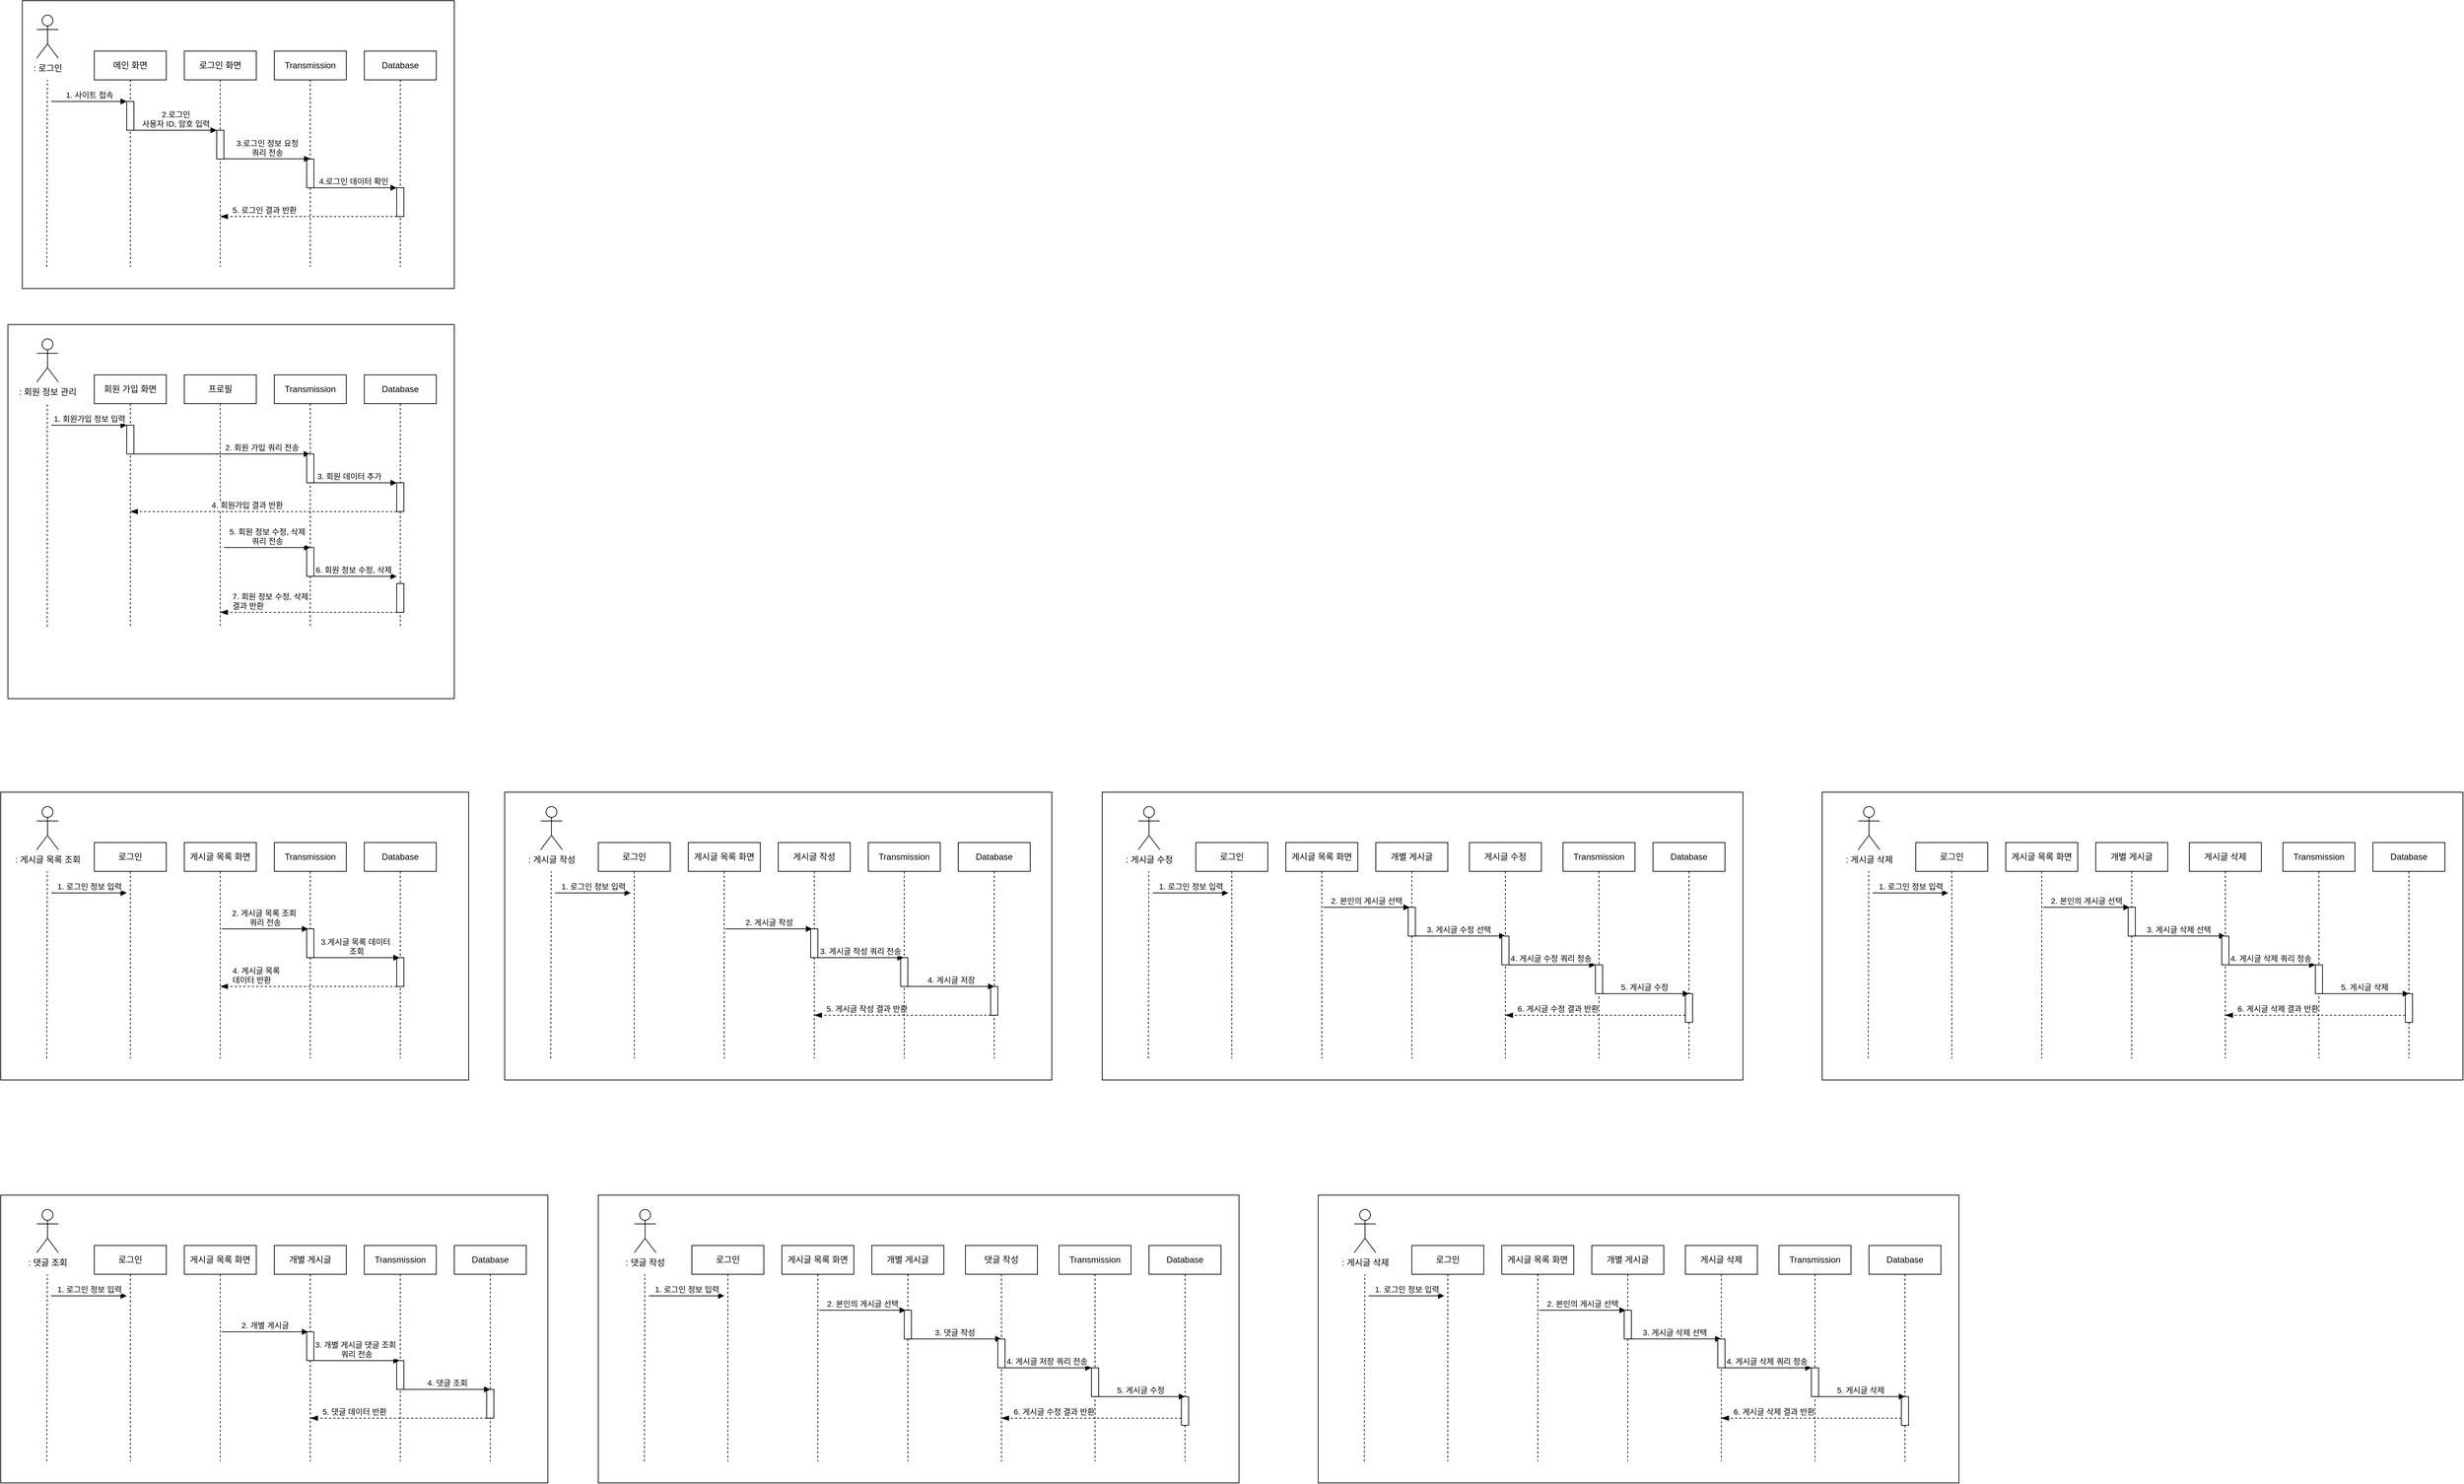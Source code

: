 <mxfile version="28.0.5">
  <diagram name="Page-1" id="2YBvvXClWsGukQMizWep">
    <mxGraphModel dx="1418" dy="1974" grid="1" gridSize="10" guides="1" tooltips="1" connect="1" arrows="1" fold="1" page="1" pageScale="1" pageWidth="850" pageHeight="1100" math="0" shadow="0">
      <root>
        <mxCell id="0" />
        <mxCell id="1" parent="0" />
        <mxCell id="-r2XwVsaGYr7T3Kj54E3-33" value="" style="rounded=0;whiteSpace=wrap;html=1;" vertex="1" parent="1">
          <mxGeometry x="110" y="-670" width="600" height="400" as="geometry" />
        </mxCell>
        <mxCell id="-r2XwVsaGYr7T3Kj54E3-5" value="메인 화면" style="shape=umlLifeline;perimeter=lifelinePerimeter;whiteSpace=wrap;html=1;container=0;dropTarget=0;collapsible=0;recursiveResize=0;outlineConnect=0;portConstraint=eastwest;newEdgeStyle={&quot;edgeStyle&quot;:&quot;elbowEdgeStyle&quot;,&quot;elbow&quot;:&quot;vertical&quot;,&quot;curved&quot;:0,&quot;rounded&quot;:0};" vertex="1" parent="1">
          <mxGeometry x="210" y="-600" width="100" height="300" as="geometry" />
        </mxCell>
        <mxCell id="-r2XwVsaGYr7T3Kj54E3-6" value="" style="html=1;points=[];perimeter=orthogonalPerimeter;outlineConnect=0;targetShapes=umlLifeline;portConstraint=eastwest;newEdgeStyle={&quot;edgeStyle&quot;:&quot;elbowEdgeStyle&quot;,&quot;elbow&quot;:&quot;vertical&quot;,&quot;curved&quot;:0,&quot;rounded&quot;:0};" vertex="1" parent="-r2XwVsaGYr7T3Kj54E3-5">
          <mxGeometry x="45" y="70" width="10" height="40" as="geometry" />
        </mxCell>
        <mxCell id="-r2XwVsaGYr7T3Kj54E3-9" value="로그인 화면" style="shape=umlLifeline;perimeter=lifelinePerimeter;whiteSpace=wrap;html=1;container=0;dropTarget=0;collapsible=0;recursiveResize=0;outlineConnect=0;portConstraint=eastwest;newEdgeStyle={&quot;edgeStyle&quot;:&quot;elbowEdgeStyle&quot;,&quot;elbow&quot;:&quot;vertical&quot;,&quot;curved&quot;:0,&quot;rounded&quot;:0};" vertex="1" parent="1">
          <mxGeometry x="335" y="-600" width="100" height="300" as="geometry" />
        </mxCell>
        <mxCell id="-r2XwVsaGYr7T3Kj54E3-10" value="" style="html=1;points=[];perimeter=orthogonalPerimeter;outlineConnect=0;targetShapes=umlLifeline;portConstraint=eastwest;newEdgeStyle={&quot;edgeStyle&quot;:&quot;elbowEdgeStyle&quot;,&quot;elbow&quot;:&quot;vertical&quot;,&quot;curved&quot;:0,&quot;rounded&quot;:0};" vertex="1" parent="-r2XwVsaGYr7T3Kj54E3-9">
          <mxGeometry x="45" y="110" width="10" height="40" as="geometry" />
        </mxCell>
        <mxCell id="-r2XwVsaGYr7T3Kj54E3-11" value="2.로그인&lt;div&gt;사용자 ID, 암호 입력&lt;/div&gt;" style="html=1;verticalAlign=bottom;endArrow=block;edgeStyle=elbowEdgeStyle;elbow=vertical;curved=0;rounded=0;" edge="1" parent="1" source="-r2XwVsaGYr7T3Kj54E3-6">
          <mxGeometry relative="1" as="geometry">
            <mxPoint x="265" y="-480" as="sourcePoint" />
            <Array as="points">
              <mxPoint x="380" y="-490" />
            </Array>
            <mxPoint x="380" y="-490" as="targetPoint" />
            <mxPoint as="offset" />
          </mxGeometry>
        </mxCell>
        <mxCell id="-r2XwVsaGYr7T3Kj54E3-12" value="5. 로그인 결과 반환" style="html=1;verticalAlign=bottom;endArrow=blockThin;dashed=1;endSize=8;edgeStyle=elbowEdgeStyle;elbow=vertical;curved=0;rounded=0;align=left;endFill=1;" edge="1" parent="1" source="-r2XwVsaGYr7T3Kj54E3-30" target="-r2XwVsaGYr7T3Kj54E3-9">
          <mxGeometry x="0.879" relative="1" as="geometry">
            <mxPoint x="450" y="-460" as="targetPoint" />
            <Array as="points">
              <mxPoint x="600" y="-370" />
            </Array>
            <mxPoint x="570" y="-340" as="sourcePoint" />
            <mxPoint as="offset" />
          </mxGeometry>
        </mxCell>
        <mxCell id="-r2XwVsaGYr7T3Kj54E3-20" value=": 로그인" style="shape=umlActor;verticalLabelPosition=bottom;verticalAlign=top;html=1;outlineConnect=0;" vertex="1" parent="1">
          <mxGeometry x="130" y="-650" width="30" height="60" as="geometry" />
        </mxCell>
        <mxCell id="-r2XwVsaGYr7T3Kj54E3-21" value="" style="endArrow=none;dashed=1;html=1;rounded=0;" edge="1" parent="1">
          <mxGeometry width="50" height="50" relative="1" as="geometry">
            <mxPoint x="144" y="-300" as="sourcePoint" />
            <mxPoint x="144.68" y="-560" as="targetPoint" />
          </mxGeometry>
        </mxCell>
        <mxCell id="-r2XwVsaGYr7T3Kj54E3-23" value="1. 사이트 접속" style="html=1;verticalAlign=bottom;endArrow=block;edgeStyle=elbowEdgeStyle;elbow=vertical;curved=0;rounded=0;" edge="1" parent="1">
          <mxGeometry relative="1" as="geometry">
            <mxPoint x="150" y="-530" as="sourcePoint" />
            <Array as="points">
              <mxPoint x="165" y="-530" />
            </Array>
            <mxPoint x="255" y="-530" as="targetPoint" />
          </mxGeometry>
        </mxCell>
        <mxCell id="-r2XwVsaGYr7T3Kj54E3-26" value="Transmission" style="shape=umlLifeline;perimeter=lifelinePerimeter;whiteSpace=wrap;html=1;container=0;dropTarget=0;collapsible=0;recursiveResize=0;outlineConnect=0;portConstraint=eastwest;newEdgeStyle={&quot;edgeStyle&quot;:&quot;elbowEdgeStyle&quot;,&quot;elbow&quot;:&quot;vertical&quot;,&quot;curved&quot;:0,&quot;rounded&quot;:0};" vertex="1" parent="1">
          <mxGeometry x="460" y="-600" width="100" height="300" as="geometry" />
        </mxCell>
        <mxCell id="-r2XwVsaGYr7T3Kj54E3-27" value="" style="html=1;points=[];perimeter=orthogonalPerimeter;outlineConnect=0;targetShapes=umlLifeline;portConstraint=eastwest;newEdgeStyle={&quot;edgeStyle&quot;:&quot;elbowEdgeStyle&quot;,&quot;elbow&quot;:&quot;vertical&quot;,&quot;curved&quot;:0,&quot;rounded&quot;:0};" vertex="1" parent="-r2XwVsaGYr7T3Kj54E3-26">
          <mxGeometry x="45" y="150" width="10" height="40" as="geometry" />
        </mxCell>
        <mxCell id="-r2XwVsaGYr7T3Kj54E3-28" value="3.로그인 정보 요청&lt;div&gt;쿼리 전송&lt;/div&gt;" style="html=1;verticalAlign=bottom;endArrow=block;edgeStyle=elbowEdgeStyle;elbow=vertical;curved=0;rounded=0;" edge="1" parent="1">
          <mxGeometry relative="1" as="geometry">
            <mxPoint x="390" y="-450.21" as="sourcePoint" />
            <Array as="points">
              <mxPoint x="510" y="-450.21" />
            </Array>
            <mxPoint x="510" y="-450.21" as="targetPoint" />
            <mxPoint as="offset" />
          </mxGeometry>
        </mxCell>
        <mxCell id="-r2XwVsaGYr7T3Kj54E3-29" value="Database" style="shape=umlLifeline;perimeter=lifelinePerimeter;whiteSpace=wrap;html=1;container=0;dropTarget=0;collapsible=0;recursiveResize=0;outlineConnect=0;portConstraint=eastwest;newEdgeStyle={&quot;edgeStyle&quot;:&quot;elbowEdgeStyle&quot;,&quot;elbow&quot;:&quot;vertical&quot;,&quot;curved&quot;:0,&quot;rounded&quot;:0};" vertex="1" parent="1">
          <mxGeometry x="585" y="-600" width="100" height="300" as="geometry" />
        </mxCell>
        <mxCell id="-r2XwVsaGYr7T3Kj54E3-30" value="" style="html=1;points=[];perimeter=orthogonalPerimeter;outlineConnect=0;targetShapes=umlLifeline;portConstraint=eastwest;newEdgeStyle={&quot;edgeStyle&quot;:&quot;elbowEdgeStyle&quot;,&quot;elbow&quot;:&quot;vertical&quot;,&quot;curved&quot;:0,&quot;rounded&quot;:0};" vertex="1" parent="-r2XwVsaGYr7T3Kj54E3-29">
          <mxGeometry x="45" y="190" width="10" height="40" as="geometry" />
        </mxCell>
        <mxCell id="-r2XwVsaGYr7T3Kj54E3-31" value="4.로그인 데이터 확인" style="html=1;verticalAlign=bottom;endArrow=block;edgeStyle=elbowEdgeStyle;elbow=vertical;curved=0;rounded=0;" edge="1" parent="1">
          <mxGeometry relative="1" as="geometry">
            <mxPoint x="510" y="-410" as="sourcePoint" />
            <Array as="points">
              <mxPoint x="630" y="-410" />
            </Array>
            <mxPoint x="630" y="-410" as="targetPoint" />
            <mxPoint as="offset" />
          </mxGeometry>
        </mxCell>
        <mxCell id="-r2XwVsaGYr7T3Kj54E3-34" value="" style="rounded=0;whiteSpace=wrap;html=1;" vertex="1" parent="1">
          <mxGeometry x="80" y="430" width="650" height="400" as="geometry" />
        </mxCell>
        <mxCell id="-r2XwVsaGYr7T3Kj54E3-35" value="로그인" style="shape=umlLifeline;perimeter=lifelinePerimeter;whiteSpace=wrap;html=1;container=0;dropTarget=0;collapsible=0;recursiveResize=0;outlineConnect=0;portConstraint=eastwest;newEdgeStyle={&quot;edgeStyle&quot;:&quot;elbowEdgeStyle&quot;,&quot;elbow&quot;:&quot;vertical&quot;,&quot;curved&quot;:0,&quot;rounded&quot;:0};" vertex="1" parent="1">
          <mxGeometry x="210" y="500" width="100" height="300" as="geometry" />
        </mxCell>
        <mxCell id="-r2XwVsaGYr7T3Kj54E3-37" value="게시글 목록 화면" style="shape=umlLifeline;perimeter=lifelinePerimeter;whiteSpace=wrap;html=1;container=0;dropTarget=0;collapsible=0;recursiveResize=0;outlineConnect=0;portConstraint=eastwest;newEdgeStyle={&quot;edgeStyle&quot;:&quot;elbowEdgeStyle&quot;,&quot;elbow&quot;:&quot;vertical&quot;,&quot;curved&quot;:0,&quot;rounded&quot;:0};" vertex="1" parent="1">
          <mxGeometry x="335" y="500" width="100" height="300" as="geometry" />
        </mxCell>
        <mxCell id="-r2XwVsaGYr7T3Kj54E3-40" value="4. 게시글 목록&amp;nbsp;&lt;div&gt;데이터 반환&lt;/div&gt;" style="html=1;verticalAlign=bottom;endArrow=blockThin;dashed=1;endSize=8;edgeStyle=elbowEdgeStyle;elbow=vertical;curved=0;rounded=0;align=left;endFill=1;" edge="1" source="-r2XwVsaGYr7T3Kj54E3-48" parent="1">
          <mxGeometry x="0.879" relative="1" as="geometry">
            <mxPoint x="385.034" y="700" as="targetPoint" />
            <Array as="points">
              <mxPoint x="599.96" y="700" />
            </Array>
            <mxPoint x="634.96" y="670" as="sourcePoint" />
            <mxPoint as="offset" />
          </mxGeometry>
        </mxCell>
        <mxCell id="-r2XwVsaGYr7T3Kj54E3-41" value=": 게시글 목록 조회" style="shape=umlActor;verticalLabelPosition=bottom;verticalAlign=top;html=1;outlineConnect=0;" vertex="1" parent="1">
          <mxGeometry x="130" y="450" width="30" height="60" as="geometry" />
        </mxCell>
        <mxCell id="-r2XwVsaGYr7T3Kj54E3-42" value="" style="endArrow=none;dashed=1;html=1;rounded=0;" edge="1" parent="1">
          <mxGeometry width="50" height="50" relative="1" as="geometry">
            <mxPoint x="144" y="800" as="sourcePoint" />
            <mxPoint x="144.68" y="540" as="targetPoint" />
          </mxGeometry>
        </mxCell>
        <mxCell id="-r2XwVsaGYr7T3Kj54E3-43" value="1. 로그인 정보 입력" style="html=1;verticalAlign=bottom;endArrow=block;edgeStyle=elbowEdgeStyle;elbow=vertical;curved=0;rounded=0;" edge="1" parent="1">
          <mxGeometry relative="1" as="geometry">
            <mxPoint x="150" y="570" as="sourcePoint" />
            <Array as="points">
              <mxPoint x="165" y="570" />
            </Array>
            <mxPoint x="255" y="570" as="targetPoint" />
          </mxGeometry>
        </mxCell>
        <mxCell id="-r2XwVsaGYr7T3Kj54E3-44" value="Transmission" style="shape=umlLifeline;perimeter=lifelinePerimeter;whiteSpace=wrap;html=1;container=0;dropTarget=0;collapsible=0;recursiveResize=0;outlineConnect=0;portConstraint=eastwest;newEdgeStyle={&quot;edgeStyle&quot;:&quot;elbowEdgeStyle&quot;,&quot;elbow&quot;:&quot;vertical&quot;,&quot;curved&quot;:0,&quot;rounded&quot;:0};" vertex="1" parent="1">
          <mxGeometry x="460" y="500" width="100" height="300" as="geometry" />
        </mxCell>
        <mxCell id="-r2XwVsaGYr7T3Kj54E3-45" value="" style="html=1;points=[];perimeter=orthogonalPerimeter;outlineConnect=0;targetShapes=umlLifeline;portConstraint=eastwest;newEdgeStyle={&quot;edgeStyle&quot;:&quot;elbowEdgeStyle&quot;,&quot;elbow&quot;:&quot;vertical&quot;,&quot;curved&quot;:0,&quot;rounded&quot;:0};" vertex="1" parent="-r2XwVsaGYr7T3Kj54E3-44">
          <mxGeometry x="45" y="120" width="10" height="40" as="geometry" />
        </mxCell>
        <mxCell id="-r2XwVsaGYr7T3Kj54E3-46" value="2. 게시글 목록 조회&amp;nbsp;&lt;div&gt;쿼리 전송&lt;/div&gt;" style="html=1;verticalAlign=bottom;endArrow=block;edgeStyle=elbowEdgeStyle;elbow=vertical;curved=0;rounded=0;" edge="1" parent="1">
          <mxGeometry relative="1" as="geometry">
            <mxPoint x="387" y="620" as="sourcePoint" />
            <Array as="points">
              <mxPoint x="507" y="620" />
            </Array>
            <mxPoint x="507" y="620" as="targetPoint" />
            <mxPoint as="offset" />
          </mxGeometry>
        </mxCell>
        <mxCell id="-r2XwVsaGYr7T3Kj54E3-47" value="Database" style="shape=umlLifeline;perimeter=lifelinePerimeter;whiteSpace=wrap;html=1;container=0;dropTarget=0;collapsible=0;recursiveResize=0;outlineConnect=0;portConstraint=eastwest;newEdgeStyle={&quot;edgeStyle&quot;:&quot;elbowEdgeStyle&quot;,&quot;elbow&quot;:&quot;vertical&quot;,&quot;curved&quot;:0,&quot;rounded&quot;:0};" vertex="1" parent="1">
          <mxGeometry x="585" y="500" width="100" height="300" as="geometry" />
        </mxCell>
        <mxCell id="-r2XwVsaGYr7T3Kj54E3-48" value="" style="html=1;points=[];perimeter=orthogonalPerimeter;outlineConnect=0;targetShapes=umlLifeline;portConstraint=eastwest;newEdgeStyle={&quot;edgeStyle&quot;:&quot;elbowEdgeStyle&quot;,&quot;elbow&quot;:&quot;vertical&quot;,&quot;curved&quot;:0,&quot;rounded&quot;:0};" vertex="1" parent="-r2XwVsaGYr7T3Kj54E3-47">
          <mxGeometry x="45" y="160" width="10" height="40" as="geometry" />
        </mxCell>
        <mxCell id="-r2XwVsaGYr7T3Kj54E3-49" value="3.게시글 목록 데이터&amp;nbsp;&lt;div&gt;조회&lt;/div&gt;" style="html=1;verticalAlign=bottom;endArrow=block;edgeStyle=elbowEdgeStyle;elbow=vertical;curved=0;rounded=0;" edge="1" parent="1">
          <mxGeometry relative="1" as="geometry">
            <mxPoint x="514" y="660" as="sourcePoint" />
            <Array as="points">
              <mxPoint x="634" y="660" />
            </Array>
            <mxPoint x="634" y="660" as="targetPoint" />
            <mxPoint as="offset" />
          </mxGeometry>
        </mxCell>
        <mxCell id="-r2XwVsaGYr7T3Kj54E3-52" value="" style="rounded=0;whiteSpace=wrap;html=1;" vertex="1" parent="1">
          <mxGeometry x="90" y="-220" width="620" height="520" as="geometry" />
        </mxCell>
        <mxCell id="-r2XwVsaGYr7T3Kj54E3-53" value="회원 가입 화면" style="shape=umlLifeline;perimeter=lifelinePerimeter;whiteSpace=wrap;html=1;container=0;dropTarget=0;collapsible=0;recursiveResize=0;outlineConnect=0;portConstraint=eastwest;newEdgeStyle={&quot;edgeStyle&quot;:&quot;elbowEdgeStyle&quot;,&quot;elbow&quot;:&quot;vertical&quot;,&quot;curved&quot;:0,&quot;rounded&quot;:0};" vertex="1" parent="1">
          <mxGeometry x="210" y="-150" width="100" height="350" as="geometry" />
        </mxCell>
        <mxCell id="-r2XwVsaGYr7T3Kj54E3-54" value="" style="html=1;points=[];perimeter=orthogonalPerimeter;outlineConnect=0;targetShapes=umlLifeline;portConstraint=eastwest;newEdgeStyle={&quot;edgeStyle&quot;:&quot;elbowEdgeStyle&quot;,&quot;elbow&quot;:&quot;vertical&quot;,&quot;curved&quot;:0,&quot;rounded&quot;:0};" vertex="1" parent="-r2XwVsaGYr7T3Kj54E3-53">
          <mxGeometry x="45" y="70" width="10" height="40" as="geometry" />
        </mxCell>
        <mxCell id="-r2XwVsaGYr7T3Kj54E3-55" value="프로필" style="shape=umlLifeline;perimeter=lifelinePerimeter;whiteSpace=wrap;html=1;container=0;dropTarget=0;collapsible=0;recursiveResize=0;outlineConnect=0;portConstraint=eastwest;newEdgeStyle={&quot;edgeStyle&quot;:&quot;elbowEdgeStyle&quot;,&quot;elbow&quot;:&quot;vertical&quot;,&quot;curved&quot;:0,&quot;rounded&quot;:0};" vertex="1" parent="1">
          <mxGeometry x="335" y="-150" width="100" height="350" as="geometry" />
        </mxCell>
        <mxCell id="-r2XwVsaGYr7T3Kj54E3-57" value="2. 회원 가입 쿼리 전송" style="html=1;verticalAlign=bottom;endArrow=block;edgeStyle=elbowEdgeStyle;elbow=vertical;curved=0;rounded=0;align=left;" edge="1" source="-r2XwVsaGYr7T3Kj54E3-54" parent="1" target="-r2XwVsaGYr7T3Kj54E3-62">
          <mxGeometry x="0.022" relative="1" as="geometry">
            <mxPoint x="265" y="-30" as="sourcePoint" />
            <Array as="points">
              <mxPoint x="380" y="-40" />
            </Array>
            <mxPoint x="380" y="-40" as="targetPoint" />
            <mxPoint as="offset" />
          </mxGeometry>
        </mxCell>
        <mxCell id="-r2XwVsaGYr7T3Kj54E3-58" value="4. 회원가입 결과 반환" style="html=1;verticalAlign=bottom;endArrow=blockThin;dashed=1;endSize=8;edgeStyle=elbowEdgeStyle;elbow=vertical;curved=0;rounded=0;align=left;endFill=1;" edge="1" source="-r2XwVsaGYr7T3Kj54E3-70" target="-r2XwVsaGYr7T3Kj54E3-53" parent="1">
          <mxGeometry x="0.402" relative="1" as="geometry">
            <mxPoint x="384.85" y="40" as="targetPoint" />
            <Array as="points">
              <mxPoint x="600.15" y="40" />
            </Array>
            <mxPoint x="635.15" y="100" as="sourcePoint" />
            <mxPoint as="offset" />
          </mxGeometry>
        </mxCell>
        <mxCell id="-r2XwVsaGYr7T3Kj54E3-59" value=": 회원 정보 관리" style="shape=umlActor;verticalLabelPosition=bottom;verticalAlign=top;html=1;outlineConnect=0;" vertex="1" parent="1">
          <mxGeometry x="130" y="-200" width="30" height="60" as="geometry" />
        </mxCell>
        <mxCell id="-r2XwVsaGYr7T3Kj54E3-60" value="" style="endArrow=none;dashed=1;html=1;rounded=0;exitX=0.088;exitY=0.808;exitDx=0;exitDy=0;exitPerimeter=0;" edge="1" parent="1" source="-r2XwVsaGYr7T3Kj54E3-52">
          <mxGeometry width="50" height="50" relative="1" as="geometry">
            <mxPoint x="144" y="150" as="sourcePoint" />
            <mxPoint x="144.68" y="-110" as="targetPoint" />
          </mxGeometry>
        </mxCell>
        <mxCell id="-r2XwVsaGYr7T3Kj54E3-61" value="1. 회원가입 정보 입력" style="html=1;verticalAlign=bottom;endArrow=block;edgeStyle=elbowEdgeStyle;elbow=vertical;curved=0;rounded=0;" edge="1" parent="1">
          <mxGeometry relative="1" as="geometry">
            <mxPoint x="150" y="-80" as="sourcePoint" />
            <Array as="points">
              <mxPoint x="165" y="-80" />
            </Array>
            <mxPoint x="255" y="-80" as="targetPoint" />
          </mxGeometry>
        </mxCell>
        <mxCell id="-r2XwVsaGYr7T3Kj54E3-62" value="Transmission" style="shape=umlLifeline;perimeter=lifelinePerimeter;whiteSpace=wrap;html=1;container=0;dropTarget=0;collapsible=0;recursiveResize=0;outlineConnect=0;portConstraint=eastwest;newEdgeStyle={&quot;edgeStyle&quot;:&quot;elbowEdgeStyle&quot;,&quot;elbow&quot;:&quot;vertical&quot;,&quot;curved&quot;:0,&quot;rounded&quot;:0};" vertex="1" parent="1">
          <mxGeometry x="460" y="-150" width="100" height="350" as="geometry" />
        </mxCell>
        <mxCell id="-r2XwVsaGYr7T3Kj54E3-63" value="" style="html=1;points=[];perimeter=orthogonalPerimeter;outlineConnect=0;targetShapes=umlLifeline;portConstraint=eastwest;newEdgeStyle={&quot;edgeStyle&quot;:&quot;elbowEdgeStyle&quot;,&quot;elbow&quot;:&quot;vertical&quot;,&quot;curved&quot;:0,&quot;rounded&quot;:0};" vertex="1" parent="-r2XwVsaGYr7T3Kj54E3-62">
          <mxGeometry x="45" y="110" width="10" height="40" as="geometry" />
        </mxCell>
        <mxCell id="-r2XwVsaGYr7T3Kj54E3-71" value="" style="html=1;points=[];perimeter=orthogonalPerimeter;outlineConnect=0;targetShapes=umlLifeline;portConstraint=eastwest;newEdgeStyle={&quot;edgeStyle&quot;:&quot;elbowEdgeStyle&quot;,&quot;elbow&quot;:&quot;vertical&quot;,&quot;curved&quot;:0,&quot;rounded&quot;:0};" vertex="1" parent="-r2XwVsaGYr7T3Kj54E3-62">
          <mxGeometry x="45" y="240" width="10" height="40" as="geometry" />
        </mxCell>
        <mxCell id="-r2XwVsaGYr7T3Kj54E3-64" value="3. 회원 데이터 추가" style="html=1;verticalAlign=bottom;endArrow=block;edgeStyle=elbowEdgeStyle;elbow=vertical;curved=0;rounded=0;align=right;" edge="1" parent="1">
          <mxGeometry x="0.667" relative="1" as="geometry">
            <mxPoint x="510" y="-3.639e-14" as="sourcePoint" />
            <Array as="points">
              <mxPoint x="630" y="-3.639e-14" />
            </Array>
            <mxPoint x="630" y="-3.639e-14" as="targetPoint" />
            <mxPoint as="offset" />
          </mxGeometry>
        </mxCell>
        <mxCell id="-r2XwVsaGYr7T3Kj54E3-65" value="Database" style="shape=umlLifeline;perimeter=lifelinePerimeter;whiteSpace=wrap;html=1;container=0;dropTarget=0;collapsible=0;recursiveResize=0;outlineConnect=0;portConstraint=eastwest;newEdgeStyle={&quot;edgeStyle&quot;:&quot;elbowEdgeStyle&quot;,&quot;elbow&quot;:&quot;vertical&quot;,&quot;curved&quot;:0,&quot;rounded&quot;:0};" vertex="1" parent="1">
          <mxGeometry x="585" y="-150" width="100" height="350" as="geometry" />
        </mxCell>
        <mxCell id="-r2XwVsaGYr7T3Kj54E3-70" value="" style="html=1;points=[];perimeter=orthogonalPerimeter;outlineConnect=0;targetShapes=umlLifeline;portConstraint=eastwest;newEdgeStyle={&quot;edgeStyle&quot;:&quot;elbowEdgeStyle&quot;,&quot;elbow&quot;:&quot;vertical&quot;,&quot;curved&quot;:0,&quot;rounded&quot;:0};" vertex="1" parent="-r2XwVsaGYr7T3Kj54E3-65">
          <mxGeometry x="45" y="150" width="10" height="40" as="geometry" />
        </mxCell>
        <mxCell id="-r2XwVsaGYr7T3Kj54E3-67" value="5. 회원 정보 수정, 삭제&lt;div&gt;쿼리 전송&lt;/div&gt;" style="html=1;verticalAlign=bottom;endArrow=block;edgeStyle=elbowEdgeStyle;elbow=vertical;curved=0;rounded=0;" edge="1" parent="1">
          <mxGeometry relative="1" as="geometry">
            <mxPoint x="390" y="90" as="sourcePoint" />
            <Array as="points">
              <mxPoint x="510" y="90" />
            </Array>
            <mxPoint x="510" y="90" as="targetPoint" />
            <mxPoint as="offset" />
          </mxGeometry>
        </mxCell>
        <mxCell id="-r2XwVsaGYr7T3Kj54E3-66" value="" style="html=1;points=[];perimeter=orthogonalPerimeter;outlineConnect=0;targetShapes=umlLifeline;portConstraint=eastwest;newEdgeStyle={&quot;edgeStyle&quot;:&quot;elbowEdgeStyle&quot;,&quot;elbow&quot;:&quot;vertical&quot;,&quot;curved&quot;:0,&quot;rounded&quot;:0};" vertex="1" parent="1">
          <mxGeometry x="630" y="140" width="10" height="40" as="geometry" />
        </mxCell>
        <mxCell id="-r2XwVsaGYr7T3Kj54E3-72" value="6. 회원 정보 수정, 삭제" style="html=1;verticalAlign=bottom;endArrow=block;edgeStyle=elbowEdgeStyle;elbow=vertical;curved=0;rounded=0;" edge="1" parent="1">
          <mxGeometry relative="1" as="geometry">
            <mxPoint x="510" y="130" as="sourcePoint" />
            <Array as="points">
              <mxPoint x="630" y="130" />
            </Array>
            <mxPoint x="630" y="130" as="targetPoint" />
            <mxPoint as="offset" />
          </mxGeometry>
        </mxCell>
        <mxCell id="-r2XwVsaGYr7T3Kj54E3-73" value="7. 회원 정보 수정, 삭제&lt;div&gt;결과 반환&lt;/div&gt;" style="html=1;verticalAlign=bottom;endArrow=blockThin;dashed=1;endSize=8;edgeStyle=elbowEdgeStyle;elbow=vertical;curved=0;rounded=0;align=left;endFill=1;" edge="1" parent="1" target="-r2XwVsaGYr7T3Kj54E3-55">
          <mxGeometry x="0.876" relative="1" as="geometry">
            <mxPoint x="260" y="180" as="targetPoint" />
            <Array as="points">
              <mxPoint x="600.15" y="180" />
            </Array>
            <mxPoint x="630" y="180" as="sourcePoint" />
            <mxPoint as="offset" />
          </mxGeometry>
        </mxCell>
        <mxCell id="-r2XwVsaGYr7T3Kj54E3-92" value="" style="rounded=0;whiteSpace=wrap;html=1;" vertex="1" parent="1">
          <mxGeometry x="780" y="430" width="760" height="400" as="geometry" />
        </mxCell>
        <mxCell id="-r2XwVsaGYr7T3Kj54E3-93" value="로그인" style="shape=umlLifeline;perimeter=lifelinePerimeter;whiteSpace=wrap;html=1;container=0;dropTarget=0;collapsible=0;recursiveResize=0;outlineConnect=0;portConstraint=eastwest;newEdgeStyle={&quot;edgeStyle&quot;:&quot;elbowEdgeStyle&quot;,&quot;elbow&quot;:&quot;vertical&quot;,&quot;curved&quot;:0,&quot;rounded&quot;:0};" vertex="1" parent="1">
          <mxGeometry x="910" y="500" width="100" height="300" as="geometry" />
        </mxCell>
        <mxCell id="-r2XwVsaGYr7T3Kj54E3-94" value="게시글 목록 화면" style="shape=umlLifeline;perimeter=lifelinePerimeter;whiteSpace=wrap;html=1;container=0;dropTarget=0;collapsible=0;recursiveResize=0;outlineConnect=0;portConstraint=eastwest;newEdgeStyle={&quot;edgeStyle&quot;:&quot;elbowEdgeStyle&quot;,&quot;elbow&quot;:&quot;vertical&quot;,&quot;curved&quot;:0,&quot;rounded&quot;:0};" vertex="1" parent="1">
          <mxGeometry x="1035" y="500" width="100" height="300" as="geometry" />
        </mxCell>
        <mxCell id="-r2XwVsaGYr7T3Kj54E3-95" value="5. 게시글 작성 결과 반환" style="html=1;verticalAlign=bottom;endArrow=blockThin;dashed=1;endSize=8;edgeStyle=elbowEdgeStyle;elbow=vertical;curved=0;rounded=0;align=left;endFill=1;" edge="1" parent="1" source="-r2XwVsaGYr7T3Kj54E3-106">
          <mxGeometry x="0.879" relative="1" as="geometry">
            <mxPoint x="1210.074" y="740" as="targetPoint" />
            <Array as="points">
              <mxPoint x="1425" y="740" />
            </Array>
            <mxPoint x="1510" y="720" as="sourcePoint" />
            <mxPoint as="offset" />
          </mxGeometry>
        </mxCell>
        <mxCell id="-r2XwVsaGYr7T3Kj54E3-96" value=": 게시글 작성" style="shape=umlActor;verticalLabelPosition=bottom;verticalAlign=top;html=1;outlineConnect=0;" vertex="1" parent="1">
          <mxGeometry x="830" y="450" width="30" height="60" as="geometry" />
        </mxCell>
        <mxCell id="-r2XwVsaGYr7T3Kj54E3-97" value="" style="endArrow=none;dashed=1;html=1;rounded=0;" edge="1" parent="1">
          <mxGeometry width="50" height="50" relative="1" as="geometry">
            <mxPoint x="844" y="800" as="sourcePoint" />
            <mxPoint x="844.68" y="540" as="targetPoint" />
          </mxGeometry>
        </mxCell>
        <mxCell id="-r2XwVsaGYr7T3Kj54E3-98" value="1. 로그인 정보 입력" style="html=1;verticalAlign=bottom;endArrow=block;edgeStyle=elbowEdgeStyle;elbow=vertical;curved=0;rounded=0;" edge="1" parent="1">
          <mxGeometry relative="1" as="geometry">
            <mxPoint x="850" y="570" as="sourcePoint" />
            <Array as="points">
              <mxPoint x="865" y="570" />
            </Array>
            <mxPoint x="955" y="570" as="targetPoint" />
          </mxGeometry>
        </mxCell>
        <mxCell id="-r2XwVsaGYr7T3Kj54E3-99" value="게시글 작성" style="shape=umlLifeline;perimeter=lifelinePerimeter;whiteSpace=wrap;html=1;container=0;dropTarget=0;collapsible=0;recursiveResize=0;outlineConnect=0;portConstraint=eastwest;newEdgeStyle={&quot;edgeStyle&quot;:&quot;elbowEdgeStyle&quot;,&quot;elbow&quot;:&quot;vertical&quot;,&quot;curved&quot;:0,&quot;rounded&quot;:0};" vertex="1" parent="1">
          <mxGeometry x="1160" y="500" width="100" height="300" as="geometry" />
        </mxCell>
        <mxCell id="-r2XwVsaGYr7T3Kj54E3-100" value="" style="html=1;points=[];perimeter=orthogonalPerimeter;outlineConnect=0;targetShapes=umlLifeline;portConstraint=eastwest;newEdgeStyle={&quot;edgeStyle&quot;:&quot;elbowEdgeStyle&quot;,&quot;elbow&quot;:&quot;vertical&quot;,&quot;curved&quot;:0,&quot;rounded&quot;:0};" vertex="1" parent="-r2XwVsaGYr7T3Kj54E3-99">
          <mxGeometry x="45" y="120" width="10" height="40" as="geometry" />
        </mxCell>
        <mxCell id="-r2XwVsaGYr7T3Kj54E3-101" value="2. 게시글 작성" style="html=1;verticalAlign=bottom;endArrow=block;edgeStyle=elbowEdgeStyle;elbow=vertical;curved=0;rounded=0;" edge="1" parent="1">
          <mxGeometry relative="1" as="geometry">
            <mxPoint x="1087" y="620" as="sourcePoint" />
            <Array as="points">
              <mxPoint x="1207" y="620" />
            </Array>
            <mxPoint x="1207" y="620" as="targetPoint" />
            <mxPoint as="offset" />
          </mxGeometry>
        </mxCell>
        <mxCell id="-r2XwVsaGYr7T3Kj54E3-102" value="Transmission" style="shape=umlLifeline;perimeter=lifelinePerimeter;whiteSpace=wrap;html=1;container=0;dropTarget=0;collapsible=0;recursiveResize=0;outlineConnect=0;portConstraint=eastwest;newEdgeStyle={&quot;edgeStyle&quot;:&quot;elbowEdgeStyle&quot;,&quot;elbow&quot;:&quot;vertical&quot;,&quot;curved&quot;:0,&quot;rounded&quot;:0};" vertex="1" parent="1">
          <mxGeometry x="1285" y="500" width="100" height="300" as="geometry" />
        </mxCell>
        <mxCell id="-r2XwVsaGYr7T3Kj54E3-103" value="" style="html=1;points=[];perimeter=orthogonalPerimeter;outlineConnect=0;targetShapes=umlLifeline;portConstraint=eastwest;newEdgeStyle={&quot;edgeStyle&quot;:&quot;elbowEdgeStyle&quot;,&quot;elbow&quot;:&quot;vertical&quot;,&quot;curved&quot;:0,&quot;rounded&quot;:0};" vertex="1" parent="-r2XwVsaGYr7T3Kj54E3-102">
          <mxGeometry x="45" y="160" width="10" height="40" as="geometry" />
        </mxCell>
        <mxCell id="-r2XwVsaGYr7T3Kj54E3-104" value="3. 게시글 작성 쿼리 전송" style="html=1;verticalAlign=bottom;endArrow=block;edgeStyle=elbowEdgeStyle;elbow=vertical;curved=0;rounded=0;" edge="1" parent="1">
          <mxGeometry relative="1" as="geometry">
            <mxPoint x="1214" y="660" as="sourcePoint" />
            <Array as="points">
              <mxPoint x="1334" y="660" />
            </Array>
            <mxPoint x="1334" y="660" as="targetPoint" />
            <mxPoint as="offset" />
          </mxGeometry>
        </mxCell>
        <mxCell id="-r2XwVsaGYr7T3Kj54E3-105" value="Database" style="shape=umlLifeline;perimeter=lifelinePerimeter;whiteSpace=wrap;html=1;container=0;dropTarget=0;collapsible=0;recursiveResize=0;outlineConnect=0;portConstraint=eastwest;newEdgeStyle={&quot;edgeStyle&quot;:&quot;elbowEdgeStyle&quot;,&quot;elbow&quot;:&quot;vertical&quot;,&quot;curved&quot;:0,&quot;rounded&quot;:0};" vertex="1" parent="1">
          <mxGeometry x="1410" y="500" width="100" height="300" as="geometry" />
        </mxCell>
        <mxCell id="-r2XwVsaGYr7T3Kj54E3-106" value="" style="html=1;points=[];perimeter=orthogonalPerimeter;outlineConnect=0;targetShapes=umlLifeline;portConstraint=eastwest;newEdgeStyle={&quot;edgeStyle&quot;:&quot;elbowEdgeStyle&quot;,&quot;elbow&quot;:&quot;vertical&quot;,&quot;curved&quot;:0,&quot;rounded&quot;:0};" vertex="1" parent="-r2XwVsaGYr7T3Kj54E3-105">
          <mxGeometry x="45" y="200" width="10" height="40" as="geometry" />
        </mxCell>
        <mxCell id="-r2XwVsaGYr7T3Kj54E3-107" value="4. 게시글 저장" style="html=1;verticalAlign=bottom;endArrow=block;edgeStyle=elbowEdgeStyle;elbow=vertical;curved=0;rounded=0;" edge="1" parent="1">
          <mxGeometry relative="1" as="geometry">
            <mxPoint x="1340" y="700" as="sourcePoint" />
            <Array as="points">
              <mxPoint x="1460" y="700" />
            </Array>
            <mxPoint x="1460" y="700" as="targetPoint" />
            <mxPoint as="offset" />
          </mxGeometry>
        </mxCell>
        <mxCell id="-r2XwVsaGYr7T3Kj54E3-108" value="" style="rounded=0;whiteSpace=wrap;html=1;" vertex="1" parent="1">
          <mxGeometry x="1610" y="430" width="890" height="400" as="geometry" />
        </mxCell>
        <mxCell id="-r2XwVsaGYr7T3Kj54E3-109" value="로그인" style="shape=umlLifeline;perimeter=lifelinePerimeter;whiteSpace=wrap;html=1;container=0;dropTarget=0;collapsible=0;recursiveResize=0;outlineConnect=0;portConstraint=eastwest;newEdgeStyle={&quot;edgeStyle&quot;:&quot;elbowEdgeStyle&quot;,&quot;elbow&quot;:&quot;vertical&quot;,&quot;curved&quot;:0,&quot;rounded&quot;:0};" vertex="1" parent="1">
          <mxGeometry x="1740" y="500" width="100" height="300" as="geometry" />
        </mxCell>
        <mxCell id="-r2XwVsaGYr7T3Kj54E3-110" value="게시글 목록 화면" style="shape=umlLifeline;perimeter=lifelinePerimeter;whiteSpace=wrap;html=1;container=0;dropTarget=0;collapsible=0;recursiveResize=0;outlineConnect=0;portConstraint=eastwest;newEdgeStyle={&quot;edgeStyle&quot;:&quot;elbowEdgeStyle&quot;,&quot;elbow&quot;:&quot;vertical&quot;,&quot;curved&quot;:0,&quot;rounded&quot;:0};" vertex="1" parent="1">
          <mxGeometry x="1865" y="500" width="100" height="300" as="geometry" />
        </mxCell>
        <mxCell id="-r2XwVsaGYr7T3Kj54E3-111" value="6. 게시글 수정 결과 반환" style="html=1;verticalAlign=bottom;endArrow=blockThin;dashed=1;endSize=8;edgeStyle=elbowEdgeStyle;elbow=vertical;curved=0;rounded=0;align=left;endFill=1;" edge="1" source="-r2XwVsaGYr7T3Kj54E3-122" parent="1" target="-r2XwVsaGYr7T3Kj54E3-124">
          <mxGeometry x="0.879" relative="1" as="geometry">
            <mxPoint x="2040.074" y="740" as="targetPoint" />
            <Array as="points">
              <mxPoint x="2255" y="740" />
            </Array>
            <mxPoint x="2340" y="720" as="sourcePoint" />
            <mxPoint as="offset" />
          </mxGeometry>
        </mxCell>
        <mxCell id="-r2XwVsaGYr7T3Kj54E3-112" value=": 게시글 수정" style="shape=umlActor;verticalLabelPosition=bottom;verticalAlign=top;html=1;outlineConnect=0;" vertex="1" parent="1">
          <mxGeometry x="1660" y="450" width="30" height="60" as="geometry" />
        </mxCell>
        <mxCell id="-r2XwVsaGYr7T3Kj54E3-113" value="" style="endArrow=none;dashed=1;html=1;rounded=0;" edge="1" parent="1">
          <mxGeometry width="50" height="50" relative="1" as="geometry">
            <mxPoint x="1674" y="800" as="sourcePoint" />
            <mxPoint x="1674.68" y="540" as="targetPoint" />
          </mxGeometry>
        </mxCell>
        <mxCell id="-r2XwVsaGYr7T3Kj54E3-114" value="1. 로그인 정보 입력" style="html=1;verticalAlign=bottom;endArrow=block;edgeStyle=elbowEdgeStyle;elbow=vertical;curved=0;rounded=0;" edge="1" parent="1">
          <mxGeometry relative="1" as="geometry">
            <mxPoint x="1680" y="570" as="sourcePoint" />
            <Array as="points">
              <mxPoint x="1695" y="570" />
            </Array>
            <mxPoint x="1785" y="570" as="targetPoint" />
          </mxGeometry>
        </mxCell>
        <mxCell id="-r2XwVsaGYr7T3Kj54E3-115" value="개별 게시글" style="shape=umlLifeline;perimeter=lifelinePerimeter;whiteSpace=wrap;html=1;container=0;dropTarget=0;collapsible=0;recursiveResize=0;outlineConnect=0;portConstraint=eastwest;newEdgeStyle={&quot;edgeStyle&quot;:&quot;elbowEdgeStyle&quot;,&quot;elbow&quot;:&quot;vertical&quot;,&quot;curved&quot;:0,&quot;rounded&quot;:0};" vertex="1" parent="1">
          <mxGeometry x="1990" y="500" width="100" height="300" as="geometry" />
        </mxCell>
        <mxCell id="-r2XwVsaGYr7T3Kj54E3-116" value="" style="html=1;points=[];perimeter=orthogonalPerimeter;outlineConnect=0;targetShapes=umlLifeline;portConstraint=eastwest;newEdgeStyle={&quot;edgeStyle&quot;:&quot;elbowEdgeStyle&quot;,&quot;elbow&quot;:&quot;vertical&quot;,&quot;curved&quot;:0,&quot;rounded&quot;:0};" vertex="1" parent="-r2XwVsaGYr7T3Kj54E3-115">
          <mxGeometry x="45" y="90" width="10" height="40" as="geometry" />
        </mxCell>
        <mxCell id="-r2XwVsaGYr7T3Kj54E3-117" value="2. 본인의 게시글 선택" style="html=1;verticalAlign=bottom;endArrow=block;edgeStyle=elbowEdgeStyle;elbow=vertical;curved=0;rounded=0;" edge="1" parent="1">
          <mxGeometry relative="1" as="geometry">
            <mxPoint x="1917" y="590" as="sourcePoint" />
            <Array as="points">
              <mxPoint x="2037" y="590" />
            </Array>
            <mxPoint x="2037" y="590" as="targetPoint" />
            <mxPoint as="offset" />
          </mxGeometry>
        </mxCell>
        <mxCell id="-r2XwVsaGYr7T3Kj54E3-118" value="Transmission" style="shape=umlLifeline;perimeter=lifelinePerimeter;whiteSpace=wrap;html=1;container=0;dropTarget=0;collapsible=0;recursiveResize=0;outlineConnect=0;portConstraint=eastwest;newEdgeStyle={&quot;edgeStyle&quot;:&quot;elbowEdgeStyle&quot;,&quot;elbow&quot;:&quot;vertical&quot;,&quot;curved&quot;:0,&quot;rounded&quot;:0};" vertex="1" parent="1">
          <mxGeometry x="2250" y="500" width="100" height="300" as="geometry" />
        </mxCell>
        <mxCell id="-r2XwVsaGYr7T3Kj54E3-119" value="" style="html=1;points=[];perimeter=orthogonalPerimeter;outlineConnect=0;targetShapes=umlLifeline;portConstraint=eastwest;newEdgeStyle={&quot;edgeStyle&quot;:&quot;elbowEdgeStyle&quot;,&quot;elbow&quot;:&quot;vertical&quot;,&quot;curved&quot;:0,&quot;rounded&quot;:0};" vertex="1" parent="-r2XwVsaGYr7T3Kj54E3-118">
          <mxGeometry x="45" y="170" width="10" height="40" as="geometry" />
        </mxCell>
        <mxCell id="-r2XwVsaGYr7T3Kj54E3-120" value="3. 게시글 수정 선택" style="html=1;verticalAlign=bottom;endArrow=block;edgeStyle=elbowEdgeStyle;elbow=vertical;curved=0;rounded=0;" edge="1" parent="1" target="-r2XwVsaGYr7T3Kj54E3-125">
          <mxGeometry relative="1" as="geometry">
            <mxPoint x="2040" y="629.82" as="sourcePoint" />
            <Array as="points">
              <mxPoint x="2160" y="629.82" />
            </Array>
            <mxPoint x="2160" y="629.82" as="targetPoint" />
            <mxPoint as="offset" />
          </mxGeometry>
        </mxCell>
        <mxCell id="-r2XwVsaGYr7T3Kj54E3-121" value="Database" style="shape=umlLifeline;perimeter=lifelinePerimeter;whiteSpace=wrap;html=1;container=0;dropTarget=0;collapsible=0;recursiveResize=0;outlineConnect=0;portConstraint=eastwest;newEdgeStyle={&quot;edgeStyle&quot;:&quot;elbowEdgeStyle&quot;,&quot;elbow&quot;:&quot;vertical&quot;,&quot;curved&quot;:0,&quot;rounded&quot;:0};" vertex="1" parent="1">
          <mxGeometry x="2375" y="500" width="100" height="300" as="geometry" />
        </mxCell>
        <mxCell id="-r2XwVsaGYr7T3Kj54E3-122" value="" style="html=1;points=[];perimeter=orthogonalPerimeter;outlineConnect=0;targetShapes=umlLifeline;portConstraint=eastwest;newEdgeStyle={&quot;edgeStyle&quot;:&quot;elbowEdgeStyle&quot;,&quot;elbow&quot;:&quot;vertical&quot;,&quot;curved&quot;:0,&quot;rounded&quot;:0};" vertex="1" parent="-r2XwVsaGYr7T3Kj54E3-121">
          <mxGeometry x="45" y="210" width="10" height="40" as="geometry" />
        </mxCell>
        <mxCell id="-r2XwVsaGYr7T3Kj54E3-123" value="4. 게시글 수정 쿼리 정송" style="html=1;verticalAlign=bottom;endArrow=block;edgeStyle=elbowEdgeStyle;elbow=vertical;curved=0;rounded=0;" edge="1" parent="1" target="-r2XwVsaGYr7T3Kj54E3-119">
          <mxGeometry x="-0.001" relative="1" as="geometry">
            <mxPoint x="2170" y="670" as="sourcePoint" />
            <Array as="points">
              <mxPoint x="2290" y="670" />
            </Array>
            <mxPoint x="2290" y="670" as="targetPoint" />
            <mxPoint as="offset" />
          </mxGeometry>
        </mxCell>
        <mxCell id="-r2XwVsaGYr7T3Kj54E3-124" value="게시글 수정" style="shape=umlLifeline;perimeter=lifelinePerimeter;whiteSpace=wrap;html=1;container=0;dropTarget=0;collapsible=0;recursiveResize=0;outlineConnect=0;portConstraint=eastwest;newEdgeStyle={&quot;edgeStyle&quot;:&quot;elbowEdgeStyle&quot;,&quot;elbow&quot;:&quot;vertical&quot;,&quot;curved&quot;:0,&quot;rounded&quot;:0};" vertex="1" parent="1">
          <mxGeometry x="2120" y="500" width="100" height="300" as="geometry" />
        </mxCell>
        <mxCell id="-r2XwVsaGYr7T3Kj54E3-125" value="" style="html=1;points=[];perimeter=orthogonalPerimeter;outlineConnect=0;targetShapes=umlLifeline;portConstraint=eastwest;newEdgeStyle={&quot;edgeStyle&quot;:&quot;elbowEdgeStyle&quot;,&quot;elbow&quot;:&quot;vertical&quot;,&quot;curved&quot;:0,&quot;rounded&quot;:0};" vertex="1" parent="-r2XwVsaGYr7T3Kj54E3-124">
          <mxGeometry x="45" y="130" width="10" height="40" as="geometry" />
        </mxCell>
        <mxCell id="-r2XwVsaGYr7T3Kj54E3-126" value="5. 게시글 수정" style="html=1;verticalAlign=bottom;endArrow=block;edgeStyle=elbowEdgeStyle;elbow=vertical;curved=0;rounded=0;" edge="1" parent="1">
          <mxGeometry x="-0.001" relative="1" as="geometry">
            <mxPoint x="2300" y="710" as="sourcePoint" />
            <Array as="points">
              <mxPoint x="2420" y="710" />
            </Array>
            <mxPoint x="2425" y="710" as="targetPoint" />
            <mxPoint as="offset" />
          </mxGeometry>
        </mxCell>
        <mxCell id="-r2XwVsaGYr7T3Kj54E3-127" value="" style="rounded=0;whiteSpace=wrap;html=1;" vertex="1" parent="1">
          <mxGeometry x="2610" y="430" width="890" height="400" as="geometry" />
        </mxCell>
        <mxCell id="-r2XwVsaGYr7T3Kj54E3-128" value="로그인" style="shape=umlLifeline;perimeter=lifelinePerimeter;whiteSpace=wrap;html=1;container=0;dropTarget=0;collapsible=0;recursiveResize=0;outlineConnect=0;portConstraint=eastwest;newEdgeStyle={&quot;edgeStyle&quot;:&quot;elbowEdgeStyle&quot;,&quot;elbow&quot;:&quot;vertical&quot;,&quot;curved&quot;:0,&quot;rounded&quot;:0};" vertex="1" parent="1">
          <mxGeometry x="2740" y="500" width="100" height="300" as="geometry" />
        </mxCell>
        <mxCell id="-r2XwVsaGYr7T3Kj54E3-129" value="게시글 목록 화면" style="shape=umlLifeline;perimeter=lifelinePerimeter;whiteSpace=wrap;html=1;container=0;dropTarget=0;collapsible=0;recursiveResize=0;outlineConnect=0;portConstraint=eastwest;newEdgeStyle={&quot;edgeStyle&quot;:&quot;elbowEdgeStyle&quot;,&quot;elbow&quot;:&quot;vertical&quot;,&quot;curved&quot;:0,&quot;rounded&quot;:0};" vertex="1" parent="1">
          <mxGeometry x="2865" y="500" width="100" height="300" as="geometry" />
        </mxCell>
        <mxCell id="-r2XwVsaGYr7T3Kj54E3-130" value="6. 게시글 삭제 결과 반환" style="html=1;verticalAlign=bottom;endArrow=blockThin;dashed=1;endSize=8;edgeStyle=elbowEdgeStyle;elbow=vertical;curved=0;rounded=0;align=left;endFill=1;" edge="1" source="-r2XwVsaGYr7T3Kj54E3-141" target="-r2XwVsaGYr7T3Kj54E3-143" parent="1">
          <mxGeometry x="0.879" relative="1" as="geometry">
            <mxPoint x="3040.074" y="740" as="targetPoint" />
            <Array as="points">
              <mxPoint x="3255" y="740" />
            </Array>
            <mxPoint x="3340" y="720" as="sourcePoint" />
            <mxPoint as="offset" />
          </mxGeometry>
        </mxCell>
        <mxCell id="-r2XwVsaGYr7T3Kj54E3-131" value=": 게시글 삭제" style="shape=umlActor;verticalLabelPosition=bottom;verticalAlign=top;html=1;outlineConnect=0;" vertex="1" parent="1">
          <mxGeometry x="2660" y="450" width="30" height="60" as="geometry" />
        </mxCell>
        <mxCell id="-r2XwVsaGYr7T3Kj54E3-132" value="" style="endArrow=none;dashed=1;html=1;rounded=0;" edge="1" parent="1">
          <mxGeometry width="50" height="50" relative="1" as="geometry">
            <mxPoint x="2674" y="800" as="sourcePoint" />
            <mxPoint x="2674.68" y="540" as="targetPoint" />
          </mxGeometry>
        </mxCell>
        <mxCell id="-r2XwVsaGYr7T3Kj54E3-133" value="1. 로그인 정보 입력" style="html=1;verticalAlign=bottom;endArrow=block;edgeStyle=elbowEdgeStyle;elbow=vertical;curved=0;rounded=0;" edge="1" parent="1">
          <mxGeometry relative="1" as="geometry">
            <mxPoint x="2680" y="570" as="sourcePoint" />
            <Array as="points">
              <mxPoint x="2695" y="570" />
            </Array>
            <mxPoint x="2785" y="570" as="targetPoint" />
          </mxGeometry>
        </mxCell>
        <mxCell id="-r2XwVsaGYr7T3Kj54E3-134" value="개별 게시글" style="shape=umlLifeline;perimeter=lifelinePerimeter;whiteSpace=wrap;html=1;container=0;dropTarget=0;collapsible=0;recursiveResize=0;outlineConnect=0;portConstraint=eastwest;newEdgeStyle={&quot;edgeStyle&quot;:&quot;elbowEdgeStyle&quot;,&quot;elbow&quot;:&quot;vertical&quot;,&quot;curved&quot;:0,&quot;rounded&quot;:0};" vertex="1" parent="1">
          <mxGeometry x="2990" y="500" width="100" height="300" as="geometry" />
        </mxCell>
        <mxCell id="-r2XwVsaGYr7T3Kj54E3-135" value="" style="html=1;points=[];perimeter=orthogonalPerimeter;outlineConnect=0;targetShapes=umlLifeline;portConstraint=eastwest;newEdgeStyle={&quot;edgeStyle&quot;:&quot;elbowEdgeStyle&quot;,&quot;elbow&quot;:&quot;vertical&quot;,&quot;curved&quot;:0,&quot;rounded&quot;:0};" vertex="1" parent="-r2XwVsaGYr7T3Kj54E3-134">
          <mxGeometry x="45" y="90" width="10" height="40" as="geometry" />
        </mxCell>
        <mxCell id="-r2XwVsaGYr7T3Kj54E3-136" value="2. 본인의 게시글 선택" style="html=1;verticalAlign=bottom;endArrow=block;edgeStyle=elbowEdgeStyle;elbow=vertical;curved=0;rounded=0;" edge="1" parent="1">
          <mxGeometry relative="1" as="geometry">
            <mxPoint x="2917" y="590" as="sourcePoint" />
            <Array as="points">
              <mxPoint x="3037" y="590" />
            </Array>
            <mxPoint x="3037" y="590" as="targetPoint" />
            <mxPoint as="offset" />
          </mxGeometry>
        </mxCell>
        <mxCell id="-r2XwVsaGYr7T3Kj54E3-137" value="Transmission" style="shape=umlLifeline;perimeter=lifelinePerimeter;whiteSpace=wrap;html=1;container=0;dropTarget=0;collapsible=0;recursiveResize=0;outlineConnect=0;portConstraint=eastwest;newEdgeStyle={&quot;edgeStyle&quot;:&quot;elbowEdgeStyle&quot;,&quot;elbow&quot;:&quot;vertical&quot;,&quot;curved&quot;:0,&quot;rounded&quot;:0};" vertex="1" parent="1">
          <mxGeometry x="3250" y="500" width="100" height="300" as="geometry" />
        </mxCell>
        <mxCell id="-r2XwVsaGYr7T3Kj54E3-138" value="" style="html=1;points=[];perimeter=orthogonalPerimeter;outlineConnect=0;targetShapes=umlLifeline;portConstraint=eastwest;newEdgeStyle={&quot;edgeStyle&quot;:&quot;elbowEdgeStyle&quot;,&quot;elbow&quot;:&quot;vertical&quot;,&quot;curved&quot;:0,&quot;rounded&quot;:0};" vertex="1" parent="-r2XwVsaGYr7T3Kj54E3-137">
          <mxGeometry x="45" y="170" width="10" height="40" as="geometry" />
        </mxCell>
        <mxCell id="-r2XwVsaGYr7T3Kj54E3-139" value="3. 게시글 삭제 선택" style="html=1;verticalAlign=bottom;endArrow=block;edgeStyle=elbowEdgeStyle;elbow=vertical;curved=0;rounded=0;" edge="1" target="-r2XwVsaGYr7T3Kj54E3-144" parent="1">
          <mxGeometry relative="1" as="geometry">
            <mxPoint x="3040" y="629.82" as="sourcePoint" />
            <Array as="points">
              <mxPoint x="3160" y="629.82" />
            </Array>
            <mxPoint x="3160" y="629.82" as="targetPoint" />
            <mxPoint as="offset" />
          </mxGeometry>
        </mxCell>
        <mxCell id="-r2XwVsaGYr7T3Kj54E3-140" value="Database" style="shape=umlLifeline;perimeter=lifelinePerimeter;whiteSpace=wrap;html=1;container=0;dropTarget=0;collapsible=0;recursiveResize=0;outlineConnect=0;portConstraint=eastwest;newEdgeStyle={&quot;edgeStyle&quot;:&quot;elbowEdgeStyle&quot;,&quot;elbow&quot;:&quot;vertical&quot;,&quot;curved&quot;:0,&quot;rounded&quot;:0};" vertex="1" parent="1">
          <mxGeometry x="3375" y="500" width="100" height="300" as="geometry" />
        </mxCell>
        <mxCell id="-r2XwVsaGYr7T3Kj54E3-141" value="" style="html=1;points=[];perimeter=orthogonalPerimeter;outlineConnect=0;targetShapes=umlLifeline;portConstraint=eastwest;newEdgeStyle={&quot;edgeStyle&quot;:&quot;elbowEdgeStyle&quot;,&quot;elbow&quot;:&quot;vertical&quot;,&quot;curved&quot;:0,&quot;rounded&quot;:0};" vertex="1" parent="-r2XwVsaGYr7T3Kj54E3-140">
          <mxGeometry x="45" y="210" width="10" height="40" as="geometry" />
        </mxCell>
        <mxCell id="-r2XwVsaGYr7T3Kj54E3-142" value="4. 게시글 삭제 쿼리 정송" style="html=1;verticalAlign=bottom;endArrow=block;edgeStyle=elbowEdgeStyle;elbow=vertical;curved=0;rounded=0;" edge="1" target="-r2XwVsaGYr7T3Kj54E3-138" parent="1">
          <mxGeometry relative="1" as="geometry">
            <mxPoint x="3170" y="670" as="sourcePoint" />
            <Array as="points">
              <mxPoint x="3290" y="670" />
            </Array>
            <mxPoint x="3290" y="670" as="targetPoint" />
            <mxPoint as="offset" />
          </mxGeometry>
        </mxCell>
        <mxCell id="-r2XwVsaGYr7T3Kj54E3-143" value="게시글 삭제" style="shape=umlLifeline;perimeter=lifelinePerimeter;whiteSpace=wrap;html=1;container=0;dropTarget=0;collapsible=0;recursiveResize=0;outlineConnect=0;portConstraint=eastwest;newEdgeStyle={&quot;edgeStyle&quot;:&quot;elbowEdgeStyle&quot;,&quot;elbow&quot;:&quot;vertical&quot;,&quot;curved&quot;:0,&quot;rounded&quot;:0};" vertex="1" parent="1">
          <mxGeometry x="3120" y="500" width="100" height="300" as="geometry" />
        </mxCell>
        <mxCell id="-r2XwVsaGYr7T3Kj54E3-144" value="" style="html=1;points=[];perimeter=orthogonalPerimeter;outlineConnect=0;targetShapes=umlLifeline;portConstraint=eastwest;newEdgeStyle={&quot;edgeStyle&quot;:&quot;elbowEdgeStyle&quot;,&quot;elbow&quot;:&quot;vertical&quot;,&quot;curved&quot;:0,&quot;rounded&quot;:0};" vertex="1" parent="-r2XwVsaGYr7T3Kj54E3-143">
          <mxGeometry x="45" y="130" width="10" height="40" as="geometry" />
        </mxCell>
        <mxCell id="-r2XwVsaGYr7T3Kj54E3-145" value="5. 게시글 삭제" style="html=1;verticalAlign=bottom;endArrow=block;edgeStyle=elbowEdgeStyle;elbow=vertical;curved=0;rounded=0;" edge="1" parent="1">
          <mxGeometry x="-0.001" relative="1" as="geometry">
            <mxPoint x="3300" y="710" as="sourcePoint" />
            <Array as="points">
              <mxPoint x="3420" y="710" />
            </Array>
            <mxPoint x="3425" y="710" as="targetPoint" />
            <mxPoint as="offset" />
          </mxGeometry>
        </mxCell>
        <mxCell id="-r2XwVsaGYr7T3Kj54E3-159" value="" style="rounded=0;whiteSpace=wrap;html=1;" vertex="1" parent="1">
          <mxGeometry x="80" y="990" width="760" height="400" as="geometry" />
        </mxCell>
        <mxCell id="-r2XwVsaGYr7T3Kj54E3-160" value="로그인" style="shape=umlLifeline;perimeter=lifelinePerimeter;whiteSpace=wrap;html=1;container=0;dropTarget=0;collapsible=0;recursiveResize=0;outlineConnect=0;portConstraint=eastwest;newEdgeStyle={&quot;edgeStyle&quot;:&quot;elbowEdgeStyle&quot;,&quot;elbow&quot;:&quot;vertical&quot;,&quot;curved&quot;:0,&quot;rounded&quot;:0};" vertex="1" parent="1">
          <mxGeometry x="210" y="1060" width="100" height="300" as="geometry" />
        </mxCell>
        <mxCell id="-r2XwVsaGYr7T3Kj54E3-161" value="게시글 목록 화면" style="shape=umlLifeline;perimeter=lifelinePerimeter;whiteSpace=wrap;html=1;container=0;dropTarget=0;collapsible=0;recursiveResize=0;outlineConnect=0;portConstraint=eastwest;newEdgeStyle={&quot;edgeStyle&quot;:&quot;elbowEdgeStyle&quot;,&quot;elbow&quot;:&quot;vertical&quot;,&quot;curved&quot;:0,&quot;rounded&quot;:0};" vertex="1" parent="1">
          <mxGeometry x="335" y="1060" width="100" height="300" as="geometry" />
        </mxCell>
        <mxCell id="-r2XwVsaGYr7T3Kj54E3-162" value="5. 댓글 데이터 반환" style="html=1;verticalAlign=bottom;endArrow=blockThin;dashed=1;endSize=8;edgeStyle=elbowEdgeStyle;elbow=vertical;curved=0;rounded=0;align=left;endFill=1;" edge="1" source="-r2XwVsaGYr7T3Kj54E3-173" parent="1">
          <mxGeometry x="0.879" relative="1" as="geometry">
            <mxPoint x="510.074" y="1300" as="targetPoint" />
            <Array as="points">
              <mxPoint x="725" y="1300" />
            </Array>
            <mxPoint x="810" y="1280" as="sourcePoint" />
            <mxPoint as="offset" />
          </mxGeometry>
        </mxCell>
        <mxCell id="-r2XwVsaGYr7T3Kj54E3-163" value=": 댓글 조회" style="shape=umlActor;verticalLabelPosition=bottom;verticalAlign=top;html=1;outlineConnect=0;" vertex="1" parent="1">
          <mxGeometry x="130" y="1010" width="30" height="60" as="geometry" />
        </mxCell>
        <mxCell id="-r2XwVsaGYr7T3Kj54E3-164" value="" style="endArrow=none;dashed=1;html=1;rounded=0;" edge="1" parent="1">
          <mxGeometry width="50" height="50" relative="1" as="geometry">
            <mxPoint x="144" y="1360" as="sourcePoint" />
            <mxPoint x="144.68" y="1100" as="targetPoint" />
          </mxGeometry>
        </mxCell>
        <mxCell id="-r2XwVsaGYr7T3Kj54E3-165" value="1. 로그인 정보 입력" style="html=1;verticalAlign=bottom;endArrow=block;edgeStyle=elbowEdgeStyle;elbow=vertical;curved=0;rounded=0;" edge="1" parent="1">
          <mxGeometry relative="1" as="geometry">
            <mxPoint x="150" y="1130" as="sourcePoint" />
            <Array as="points">
              <mxPoint x="165" y="1130" />
            </Array>
            <mxPoint x="255" y="1130" as="targetPoint" />
          </mxGeometry>
        </mxCell>
        <mxCell id="-r2XwVsaGYr7T3Kj54E3-166" value="개별 게시글" style="shape=umlLifeline;perimeter=lifelinePerimeter;whiteSpace=wrap;html=1;container=0;dropTarget=0;collapsible=0;recursiveResize=0;outlineConnect=0;portConstraint=eastwest;newEdgeStyle={&quot;edgeStyle&quot;:&quot;elbowEdgeStyle&quot;,&quot;elbow&quot;:&quot;vertical&quot;,&quot;curved&quot;:0,&quot;rounded&quot;:0};" vertex="1" parent="1">
          <mxGeometry x="460" y="1060" width="100" height="300" as="geometry" />
        </mxCell>
        <mxCell id="-r2XwVsaGYr7T3Kj54E3-167" value="" style="html=1;points=[];perimeter=orthogonalPerimeter;outlineConnect=0;targetShapes=umlLifeline;portConstraint=eastwest;newEdgeStyle={&quot;edgeStyle&quot;:&quot;elbowEdgeStyle&quot;,&quot;elbow&quot;:&quot;vertical&quot;,&quot;curved&quot;:0,&quot;rounded&quot;:0};" vertex="1" parent="-r2XwVsaGYr7T3Kj54E3-166">
          <mxGeometry x="45" y="120" width="10" height="40" as="geometry" />
        </mxCell>
        <mxCell id="-r2XwVsaGYr7T3Kj54E3-168" value="2. 개별 게시글" style="html=1;verticalAlign=bottom;endArrow=block;edgeStyle=elbowEdgeStyle;elbow=vertical;curved=0;rounded=0;" edge="1" parent="1">
          <mxGeometry relative="1" as="geometry">
            <mxPoint x="387" y="1180" as="sourcePoint" />
            <Array as="points">
              <mxPoint x="507" y="1180" />
            </Array>
            <mxPoint x="507" y="1180" as="targetPoint" />
            <mxPoint as="offset" />
          </mxGeometry>
        </mxCell>
        <mxCell id="-r2XwVsaGYr7T3Kj54E3-169" value="Transmission" style="shape=umlLifeline;perimeter=lifelinePerimeter;whiteSpace=wrap;html=1;container=0;dropTarget=0;collapsible=0;recursiveResize=0;outlineConnect=0;portConstraint=eastwest;newEdgeStyle={&quot;edgeStyle&quot;:&quot;elbowEdgeStyle&quot;,&quot;elbow&quot;:&quot;vertical&quot;,&quot;curved&quot;:0,&quot;rounded&quot;:0};" vertex="1" parent="1">
          <mxGeometry x="585" y="1060" width="100" height="300" as="geometry" />
        </mxCell>
        <mxCell id="-r2XwVsaGYr7T3Kj54E3-170" value="" style="html=1;points=[];perimeter=orthogonalPerimeter;outlineConnect=0;targetShapes=umlLifeline;portConstraint=eastwest;newEdgeStyle={&quot;edgeStyle&quot;:&quot;elbowEdgeStyle&quot;,&quot;elbow&quot;:&quot;vertical&quot;,&quot;curved&quot;:0,&quot;rounded&quot;:0};" vertex="1" parent="-r2XwVsaGYr7T3Kj54E3-169">
          <mxGeometry x="45" y="160" width="10" height="40" as="geometry" />
        </mxCell>
        <mxCell id="-r2XwVsaGYr7T3Kj54E3-171" value="3. 개별 게시글 댓글 조회&amp;nbsp;&lt;div&gt;쿼리 전송&lt;/div&gt;" style="html=1;verticalAlign=bottom;endArrow=block;edgeStyle=elbowEdgeStyle;elbow=vertical;curved=0;rounded=0;" edge="1" parent="1">
          <mxGeometry relative="1" as="geometry">
            <mxPoint x="514" y="1220" as="sourcePoint" />
            <Array as="points">
              <mxPoint x="634" y="1220" />
            </Array>
            <mxPoint x="634" y="1220" as="targetPoint" />
            <mxPoint as="offset" />
          </mxGeometry>
        </mxCell>
        <mxCell id="-r2XwVsaGYr7T3Kj54E3-172" value="Database" style="shape=umlLifeline;perimeter=lifelinePerimeter;whiteSpace=wrap;html=1;container=0;dropTarget=0;collapsible=0;recursiveResize=0;outlineConnect=0;portConstraint=eastwest;newEdgeStyle={&quot;edgeStyle&quot;:&quot;elbowEdgeStyle&quot;,&quot;elbow&quot;:&quot;vertical&quot;,&quot;curved&quot;:0,&quot;rounded&quot;:0};" vertex="1" parent="1">
          <mxGeometry x="710" y="1060" width="100" height="300" as="geometry" />
        </mxCell>
        <mxCell id="-r2XwVsaGYr7T3Kj54E3-173" value="" style="html=1;points=[];perimeter=orthogonalPerimeter;outlineConnect=0;targetShapes=umlLifeline;portConstraint=eastwest;newEdgeStyle={&quot;edgeStyle&quot;:&quot;elbowEdgeStyle&quot;,&quot;elbow&quot;:&quot;vertical&quot;,&quot;curved&quot;:0,&quot;rounded&quot;:0};" vertex="1" parent="-r2XwVsaGYr7T3Kj54E3-172">
          <mxGeometry x="45" y="200" width="10" height="40" as="geometry" />
        </mxCell>
        <mxCell id="-r2XwVsaGYr7T3Kj54E3-174" value="4. 댓글 조회" style="html=1;verticalAlign=bottom;endArrow=block;edgeStyle=elbowEdgeStyle;elbow=vertical;curved=0;rounded=0;" edge="1" parent="1">
          <mxGeometry relative="1" as="geometry">
            <mxPoint x="640" y="1260" as="sourcePoint" />
            <Array as="points">
              <mxPoint x="760" y="1260" />
            </Array>
            <mxPoint x="760" y="1260" as="targetPoint" />
            <mxPoint as="offset" />
          </mxGeometry>
        </mxCell>
        <mxCell id="-r2XwVsaGYr7T3Kj54E3-175" value="" style="rounded=0;whiteSpace=wrap;html=1;" vertex="1" parent="1">
          <mxGeometry x="910" y="990" width="890" height="400" as="geometry" />
        </mxCell>
        <mxCell id="-r2XwVsaGYr7T3Kj54E3-176" value="로그인" style="shape=umlLifeline;perimeter=lifelinePerimeter;whiteSpace=wrap;html=1;container=0;dropTarget=0;collapsible=0;recursiveResize=0;outlineConnect=0;portConstraint=eastwest;newEdgeStyle={&quot;edgeStyle&quot;:&quot;elbowEdgeStyle&quot;,&quot;elbow&quot;:&quot;vertical&quot;,&quot;curved&quot;:0,&quot;rounded&quot;:0};" vertex="1" parent="1">
          <mxGeometry x="1040" y="1060" width="100" height="300" as="geometry" />
        </mxCell>
        <mxCell id="-r2XwVsaGYr7T3Kj54E3-177" value="게시글 목록 화면" style="shape=umlLifeline;perimeter=lifelinePerimeter;whiteSpace=wrap;html=1;container=0;dropTarget=0;collapsible=0;recursiveResize=0;outlineConnect=0;portConstraint=eastwest;newEdgeStyle={&quot;edgeStyle&quot;:&quot;elbowEdgeStyle&quot;,&quot;elbow&quot;:&quot;vertical&quot;,&quot;curved&quot;:0,&quot;rounded&quot;:0};" vertex="1" parent="1">
          <mxGeometry x="1165" y="1060" width="100" height="300" as="geometry" />
        </mxCell>
        <mxCell id="-r2XwVsaGYr7T3Kj54E3-178" value="6. 게시글 수정 결과 반환" style="html=1;verticalAlign=bottom;endArrow=blockThin;dashed=1;endSize=8;edgeStyle=elbowEdgeStyle;elbow=vertical;curved=0;rounded=0;align=left;endFill=1;" edge="1" source="-r2XwVsaGYr7T3Kj54E3-189" target="-r2XwVsaGYr7T3Kj54E3-191" parent="1">
          <mxGeometry x="0.879" relative="1" as="geometry">
            <mxPoint x="1340.074" y="1300" as="targetPoint" />
            <Array as="points">
              <mxPoint x="1555" y="1300" />
            </Array>
            <mxPoint x="1640" y="1280" as="sourcePoint" />
            <mxPoint as="offset" />
          </mxGeometry>
        </mxCell>
        <mxCell id="-r2XwVsaGYr7T3Kj54E3-179" value=": 댓글 작성" style="shape=umlActor;verticalLabelPosition=bottom;verticalAlign=top;html=1;outlineConnect=0;" vertex="1" parent="1">
          <mxGeometry x="960" y="1010" width="30" height="60" as="geometry" />
        </mxCell>
        <mxCell id="-r2XwVsaGYr7T3Kj54E3-180" value="" style="endArrow=none;dashed=1;html=1;rounded=0;" edge="1" parent="1">
          <mxGeometry width="50" height="50" relative="1" as="geometry">
            <mxPoint x="974" y="1360" as="sourcePoint" />
            <mxPoint x="974.68" y="1100" as="targetPoint" />
          </mxGeometry>
        </mxCell>
        <mxCell id="-r2XwVsaGYr7T3Kj54E3-181" value="1. 로그인 정보 입력" style="html=1;verticalAlign=bottom;endArrow=block;edgeStyle=elbowEdgeStyle;elbow=vertical;curved=0;rounded=0;" edge="1" parent="1">
          <mxGeometry relative="1" as="geometry">
            <mxPoint x="980" y="1130" as="sourcePoint" />
            <Array as="points">
              <mxPoint x="995" y="1130" />
            </Array>
            <mxPoint x="1085" y="1130" as="targetPoint" />
          </mxGeometry>
        </mxCell>
        <mxCell id="-r2XwVsaGYr7T3Kj54E3-182" value="개별 게시글" style="shape=umlLifeline;perimeter=lifelinePerimeter;whiteSpace=wrap;html=1;container=0;dropTarget=0;collapsible=0;recursiveResize=0;outlineConnect=0;portConstraint=eastwest;newEdgeStyle={&quot;edgeStyle&quot;:&quot;elbowEdgeStyle&quot;,&quot;elbow&quot;:&quot;vertical&quot;,&quot;curved&quot;:0,&quot;rounded&quot;:0};" vertex="1" parent="1">
          <mxGeometry x="1290" y="1060" width="100" height="300" as="geometry" />
        </mxCell>
        <mxCell id="-r2XwVsaGYr7T3Kj54E3-183" value="" style="html=1;points=[];perimeter=orthogonalPerimeter;outlineConnect=0;targetShapes=umlLifeline;portConstraint=eastwest;newEdgeStyle={&quot;edgeStyle&quot;:&quot;elbowEdgeStyle&quot;,&quot;elbow&quot;:&quot;vertical&quot;,&quot;curved&quot;:0,&quot;rounded&quot;:0};" vertex="1" parent="-r2XwVsaGYr7T3Kj54E3-182">
          <mxGeometry x="45" y="90" width="10" height="40" as="geometry" />
        </mxCell>
        <mxCell id="-r2XwVsaGYr7T3Kj54E3-184" value="2. 본인의 게시글 선택" style="html=1;verticalAlign=bottom;endArrow=block;edgeStyle=elbowEdgeStyle;elbow=vertical;curved=0;rounded=0;" edge="1" parent="1">
          <mxGeometry relative="1" as="geometry">
            <mxPoint x="1217" y="1150" as="sourcePoint" />
            <Array as="points">
              <mxPoint x="1337" y="1150" />
            </Array>
            <mxPoint x="1337" y="1150" as="targetPoint" />
            <mxPoint as="offset" />
          </mxGeometry>
        </mxCell>
        <mxCell id="-r2XwVsaGYr7T3Kj54E3-185" value="Transmission" style="shape=umlLifeline;perimeter=lifelinePerimeter;whiteSpace=wrap;html=1;container=0;dropTarget=0;collapsible=0;recursiveResize=0;outlineConnect=0;portConstraint=eastwest;newEdgeStyle={&quot;edgeStyle&quot;:&quot;elbowEdgeStyle&quot;,&quot;elbow&quot;:&quot;vertical&quot;,&quot;curved&quot;:0,&quot;rounded&quot;:0};" vertex="1" parent="1">
          <mxGeometry x="1550" y="1060" width="100" height="300" as="geometry" />
        </mxCell>
        <mxCell id="-r2XwVsaGYr7T3Kj54E3-186" value="" style="html=1;points=[];perimeter=orthogonalPerimeter;outlineConnect=0;targetShapes=umlLifeline;portConstraint=eastwest;newEdgeStyle={&quot;edgeStyle&quot;:&quot;elbowEdgeStyle&quot;,&quot;elbow&quot;:&quot;vertical&quot;,&quot;curved&quot;:0,&quot;rounded&quot;:0};" vertex="1" parent="-r2XwVsaGYr7T3Kj54E3-185">
          <mxGeometry x="45" y="170" width="10" height="40" as="geometry" />
        </mxCell>
        <mxCell id="-r2XwVsaGYr7T3Kj54E3-187" value="3. 댓글 작성" style="html=1;verticalAlign=bottom;endArrow=block;edgeStyle=elbowEdgeStyle;elbow=vertical;curved=0;rounded=0;" edge="1" target="-r2XwVsaGYr7T3Kj54E3-192" parent="1">
          <mxGeometry relative="1" as="geometry">
            <mxPoint x="1340" y="1189.82" as="sourcePoint" />
            <Array as="points">
              <mxPoint x="1460" y="1189.82" />
            </Array>
            <mxPoint x="1460" y="1189.82" as="targetPoint" />
            <mxPoint as="offset" />
          </mxGeometry>
        </mxCell>
        <mxCell id="-r2XwVsaGYr7T3Kj54E3-188" value="Database" style="shape=umlLifeline;perimeter=lifelinePerimeter;whiteSpace=wrap;html=1;container=0;dropTarget=0;collapsible=0;recursiveResize=0;outlineConnect=0;portConstraint=eastwest;newEdgeStyle={&quot;edgeStyle&quot;:&quot;elbowEdgeStyle&quot;,&quot;elbow&quot;:&quot;vertical&quot;,&quot;curved&quot;:0,&quot;rounded&quot;:0};" vertex="1" parent="1">
          <mxGeometry x="1675" y="1060" width="100" height="300" as="geometry" />
        </mxCell>
        <mxCell id="-r2XwVsaGYr7T3Kj54E3-189" value="" style="html=1;points=[];perimeter=orthogonalPerimeter;outlineConnect=0;targetShapes=umlLifeline;portConstraint=eastwest;newEdgeStyle={&quot;edgeStyle&quot;:&quot;elbowEdgeStyle&quot;,&quot;elbow&quot;:&quot;vertical&quot;,&quot;curved&quot;:0,&quot;rounded&quot;:0};" vertex="1" parent="-r2XwVsaGYr7T3Kj54E3-188">
          <mxGeometry x="45" y="210" width="10" height="40" as="geometry" />
        </mxCell>
        <mxCell id="-r2XwVsaGYr7T3Kj54E3-190" value="4. 게시글 저장 쿼리 전송" style="html=1;verticalAlign=bottom;endArrow=block;edgeStyle=elbowEdgeStyle;elbow=vertical;curved=0;rounded=0;" edge="1" target="-r2XwVsaGYr7T3Kj54E3-186" parent="1">
          <mxGeometry x="-0.001" relative="1" as="geometry">
            <mxPoint x="1470" y="1230" as="sourcePoint" />
            <Array as="points">
              <mxPoint x="1590" y="1230" />
            </Array>
            <mxPoint x="1590" y="1230" as="targetPoint" />
            <mxPoint as="offset" />
          </mxGeometry>
        </mxCell>
        <mxCell id="-r2XwVsaGYr7T3Kj54E3-191" value="댓글 작성" style="shape=umlLifeline;perimeter=lifelinePerimeter;whiteSpace=wrap;html=1;container=0;dropTarget=0;collapsible=0;recursiveResize=0;outlineConnect=0;portConstraint=eastwest;newEdgeStyle={&quot;edgeStyle&quot;:&quot;elbowEdgeStyle&quot;,&quot;elbow&quot;:&quot;vertical&quot;,&quot;curved&quot;:0,&quot;rounded&quot;:0};" vertex="1" parent="1">
          <mxGeometry x="1420" y="1060" width="100" height="300" as="geometry" />
        </mxCell>
        <mxCell id="-r2XwVsaGYr7T3Kj54E3-192" value="" style="html=1;points=[];perimeter=orthogonalPerimeter;outlineConnect=0;targetShapes=umlLifeline;portConstraint=eastwest;newEdgeStyle={&quot;edgeStyle&quot;:&quot;elbowEdgeStyle&quot;,&quot;elbow&quot;:&quot;vertical&quot;,&quot;curved&quot;:0,&quot;rounded&quot;:0};" vertex="1" parent="-r2XwVsaGYr7T3Kj54E3-191">
          <mxGeometry x="45" y="130" width="10" height="40" as="geometry" />
        </mxCell>
        <mxCell id="-r2XwVsaGYr7T3Kj54E3-193" value="5. 게시글 수정" style="html=1;verticalAlign=bottom;endArrow=block;edgeStyle=elbowEdgeStyle;elbow=vertical;curved=0;rounded=0;" edge="1" parent="1">
          <mxGeometry x="-0.001" relative="1" as="geometry">
            <mxPoint x="1600" y="1270" as="sourcePoint" />
            <Array as="points">
              <mxPoint x="1720" y="1270" />
            </Array>
            <mxPoint x="1725" y="1270" as="targetPoint" />
            <mxPoint as="offset" />
          </mxGeometry>
        </mxCell>
        <mxCell id="-r2XwVsaGYr7T3Kj54E3-194" value="" style="rounded=0;whiteSpace=wrap;html=1;" vertex="1" parent="1">
          <mxGeometry x="1910" y="990" width="890" height="400" as="geometry" />
        </mxCell>
        <mxCell id="-r2XwVsaGYr7T3Kj54E3-195" value="로그인" style="shape=umlLifeline;perimeter=lifelinePerimeter;whiteSpace=wrap;html=1;container=0;dropTarget=0;collapsible=0;recursiveResize=0;outlineConnect=0;portConstraint=eastwest;newEdgeStyle={&quot;edgeStyle&quot;:&quot;elbowEdgeStyle&quot;,&quot;elbow&quot;:&quot;vertical&quot;,&quot;curved&quot;:0,&quot;rounded&quot;:0};" vertex="1" parent="1">
          <mxGeometry x="2040" y="1060" width="100" height="300" as="geometry" />
        </mxCell>
        <mxCell id="-r2XwVsaGYr7T3Kj54E3-196" value="게시글 목록 화면" style="shape=umlLifeline;perimeter=lifelinePerimeter;whiteSpace=wrap;html=1;container=0;dropTarget=0;collapsible=0;recursiveResize=0;outlineConnect=0;portConstraint=eastwest;newEdgeStyle={&quot;edgeStyle&quot;:&quot;elbowEdgeStyle&quot;,&quot;elbow&quot;:&quot;vertical&quot;,&quot;curved&quot;:0,&quot;rounded&quot;:0};" vertex="1" parent="1">
          <mxGeometry x="2165" y="1060" width="100" height="300" as="geometry" />
        </mxCell>
        <mxCell id="-r2XwVsaGYr7T3Kj54E3-197" value="6. 게시글 삭제 결과 반환" style="html=1;verticalAlign=bottom;endArrow=blockThin;dashed=1;endSize=8;edgeStyle=elbowEdgeStyle;elbow=vertical;curved=0;rounded=0;align=left;endFill=1;" edge="1" source="-r2XwVsaGYr7T3Kj54E3-208" target="-r2XwVsaGYr7T3Kj54E3-210" parent="1">
          <mxGeometry x="0.879" relative="1" as="geometry">
            <mxPoint x="2340.074" y="1300" as="targetPoint" />
            <Array as="points">
              <mxPoint x="2555" y="1300" />
            </Array>
            <mxPoint x="2640" y="1280" as="sourcePoint" />
            <mxPoint as="offset" />
          </mxGeometry>
        </mxCell>
        <mxCell id="-r2XwVsaGYr7T3Kj54E3-198" value=": 게시글 삭제" style="shape=umlActor;verticalLabelPosition=bottom;verticalAlign=top;html=1;outlineConnect=0;" vertex="1" parent="1">
          <mxGeometry x="1960" y="1010" width="30" height="60" as="geometry" />
        </mxCell>
        <mxCell id="-r2XwVsaGYr7T3Kj54E3-199" value="" style="endArrow=none;dashed=1;html=1;rounded=0;" edge="1" parent="1">
          <mxGeometry width="50" height="50" relative="1" as="geometry">
            <mxPoint x="1974" y="1360" as="sourcePoint" />
            <mxPoint x="1974.68" y="1100" as="targetPoint" />
          </mxGeometry>
        </mxCell>
        <mxCell id="-r2XwVsaGYr7T3Kj54E3-200" value="1. 로그인 정보 입력" style="html=1;verticalAlign=bottom;endArrow=block;edgeStyle=elbowEdgeStyle;elbow=vertical;curved=0;rounded=0;" edge="1" parent="1">
          <mxGeometry relative="1" as="geometry">
            <mxPoint x="1980" y="1130" as="sourcePoint" />
            <Array as="points">
              <mxPoint x="1995" y="1130" />
            </Array>
            <mxPoint x="2085" y="1130" as="targetPoint" />
          </mxGeometry>
        </mxCell>
        <mxCell id="-r2XwVsaGYr7T3Kj54E3-201" value="개별 게시글" style="shape=umlLifeline;perimeter=lifelinePerimeter;whiteSpace=wrap;html=1;container=0;dropTarget=0;collapsible=0;recursiveResize=0;outlineConnect=0;portConstraint=eastwest;newEdgeStyle={&quot;edgeStyle&quot;:&quot;elbowEdgeStyle&quot;,&quot;elbow&quot;:&quot;vertical&quot;,&quot;curved&quot;:0,&quot;rounded&quot;:0};" vertex="1" parent="1">
          <mxGeometry x="2290" y="1060" width="100" height="300" as="geometry" />
        </mxCell>
        <mxCell id="-r2XwVsaGYr7T3Kj54E3-202" value="" style="html=1;points=[];perimeter=orthogonalPerimeter;outlineConnect=0;targetShapes=umlLifeline;portConstraint=eastwest;newEdgeStyle={&quot;edgeStyle&quot;:&quot;elbowEdgeStyle&quot;,&quot;elbow&quot;:&quot;vertical&quot;,&quot;curved&quot;:0,&quot;rounded&quot;:0};" vertex="1" parent="-r2XwVsaGYr7T3Kj54E3-201">
          <mxGeometry x="45" y="90" width="10" height="40" as="geometry" />
        </mxCell>
        <mxCell id="-r2XwVsaGYr7T3Kj54E3-203" value="2. 본인의 게시글 선택" style="html=1;verticalAlign=bottom;endArrow=block;edgeStyle=elbowEdgeStyle;elbow=vertical;curved=0;rounded=0;" edge="1" parent="1">
          <mxGeometry relative="1" as="geometry">
            <mxPoint x="2217" y="1150" as="sourcePoint" />
            <Array as="points">
              <mxPoint x="2337" y="1150" />
            </Array>
            <mxPoint x="2337" y="1150" as="targetPoint" />
            <mxPoint as="offset" />
          </mxGeometry>
        </mxCell>
        <mxCell id="-r2XwVsaGYr7T3Kj54E3-204" value="Transmission" style="shape=umlLifeline;perimeter=lifelinePerimeter;whiteSpace=wrap;html=1;container=0;dropTarget=0;collapsible=0;recursiveResize=0;outlineConnect=0;portConstraint=eastwest;newEdgeStyle={&quot;edgeStyle&quot;:&quot;elbowEdgeStyle&quot;,&quot;elbow&quot;:&quot;vertical&quot;,&quot;curved&quot;:0,&quot;rounded&quot;:0};" vertex="1" parent="1">
          <mxGeometry x="2550" y="1060" width="100" height="300" as="geometry" />
        </mxCell>
        <mxCell id="-r2XwVsaGYr7T3Kj54E3-205" value="" style="html=1;points=[];perimeter=orthogonalPerimeter;outlineConnect=0;targetShapes=umlLifeline;portConstraint=eastwest;newEdgeStyle={&quot;edgeStyle&quot;:&quot;elbowEdgeStyle&quot;,&quot;elbow&quot;:&quot;vertical&quot;,&quot;curved&quot;:0,&quot;rounded&quot;:0};" vertex="1" parent="-r2XwVsaGYr7T3Kj54E3-204">
          <mxGeometry x="45" y="170" width="10" height="40" as="geometry" />
        </mxCell>
        <mxCell id="-r2XwVsaGYr7T3Kj54E3-206" value="3. 게시글 삭제 선택" style="html=1;verticalAlign=bottom;endArrow=block;edgeStyle=elbowEdgeStyle;elbow=vertical;curved=0;rounded=0;" edge="1" target="-r2XwVsaGYr7T3Kj54E3-211" parent="1">
          <mxGeometry relative="1" as="geometry">
            <mxPoint x="2340" y="1189.82" as="sourcePoint" />
            <Array as="points">
              <mxPoint x="2460" y="1189.82" />
            </Array>
            <mxPoint x="2460" y="1189.82" as="targetPoint" />
            <mxPoint as="offset" />
          </mxGeometry>
        </mxCell>
        <mxCell id="-r2XwVsaGYr7T3Kj54E3-207" value="Database" style="shape=umlLifeline;perimeter=lifelinePerimeter;whiteSpace=wrap;html=1;container=0;dropTarget=0;collapsible=0;recursiveResize=0;outlineConnect=0;portConstraint=eastwest;newEdgeStyle={&quot;edgeStyle&quot;:&quot;elbowEdgeStyle&quot;,&quot;elbow&quot;:&quot;vertical&quot;,&quot;curved&quot;:0,&quot;rounded&quot;:0};" vertex="1" parent="1">
          <mxGeometry x="2675" y="1060" width="100" height="300" as="geometry" />
        </mxCell>
        <mxCell id="-r2XwVsaGYr7T3Kj54E3-208" value="" style="html=1;points=[];perimeter=orthogonalPerimeter;outlineConnect=0;targetShapes=umlLifeline;portConstraint=eastwest;newEdgeStyle={&quot;edgeStyle&quot;:&quot;elbowEdgeStyle&quot;,&quot;elbow&quot;:&quot;vertical&quot;,&quot;curved&quot;:0,&quot;rounded&quot;:0};" vertex="1" parent="-r2XwVsaGYr7T3Kj54E3-207">
          <mxGeometry x="45" y="210" width="10" height="40" as="geometry" />
        </mxCell>
        <mxCell id="-r2XwVsaGYr7T3Kj54E3-209" value="4. 게시글 삭제 쿼리 정송" style="html=1;verticalAlign=bottom;endArrow=block;edgeStyle=elbowEdgeStyle;elbow=vertical;curved=0;rounded=0;" edge="1" target="-r2XwVsaGYr7T3Kj54E3-205" parent="1">
          <mxGeometry relative="1" as="geometry">
            <mxPoint x="2470" y="1230" as="sourcePoint" />
            <Array as="points">
              <mxPoint x="2590" y="1230" />
            </Array>
            <mxPoint x="2590" y="1230" as="targetPoint" />
            <mxPoint as="offset" />
          </mxGeometry>
        </mxCell>
        <mxCell id="-r2XwVsaGYr7T3Kj54E3-210" value="게시글 삭제" style="shape=umlLifeline;perimeter=lifelinePerimeter;whiteSpace=wrap;html=1;container=0;dropTarget=0;collapsible=0;recursiveResize=0;outlineConnect=0;portConstraint=eastwest;newEdgeStyle={&quot;edgeStyle&quot;:&quot;elbowEdgeStyle&quot;,&quot;elbow&quot;:&quot;vertical&quot;,&quot;curved&quot;:0,&quot;rounded&quot;:0};" vertex="1" parent="1">
          <mxGeometry x="2420" y="1060" width="100" height="300" as="geometry" />
        </mxCell>
        <mxCell id="-r2XwVsaGYr7T3Kj54E3-211" value="" style="html=1;points=[];perimeter=orthogonalPerimeter;outlineConnect=0;targetShapes=umlLifeline;portConstraint=eastwest;newEdgeStyle={&quot;edgeStyle&quot;:&quot;elbowEdgeStyle&quot;,&quot;elbow&quot;:&quot;vertical&quot;,&quot;curved&quot;:0,&quot;rounded&quot;:0};" vertex="1" parent="-r2XwVsaGYr7T3Kj54E3-210">
          <mxGeometry x="45" y="130" width="10" height="40" as="geometry" />
        </mxCell>
        <mxCell id="-r2XwVsaGYr7T3Kj54E3-212" value="5. 게시글 삭제" style="html=1;verticalAlign=bottom;endArrow=block;edgeStyle=elbowEdgeStyle;elbow=vertical;curved=0;rounded=0;" edge="1" parent="1">
          <mxGeometry x="-0.001" relative="1" as="geometry">
            <mxPoint x="2600" y="1270" as="sourcePoint" />
            <Array as="points">
              <mxPoint x="2720" y="1270" />
            </Array>
            <mxPoint x="2725" y="1270" as="targetPoint" />
            <mxPoint as="offset" />
          </mxGeometry>
        </mxCell>
      </root>
    </mxGraphModel>
  </diagram>
</mxfile>
